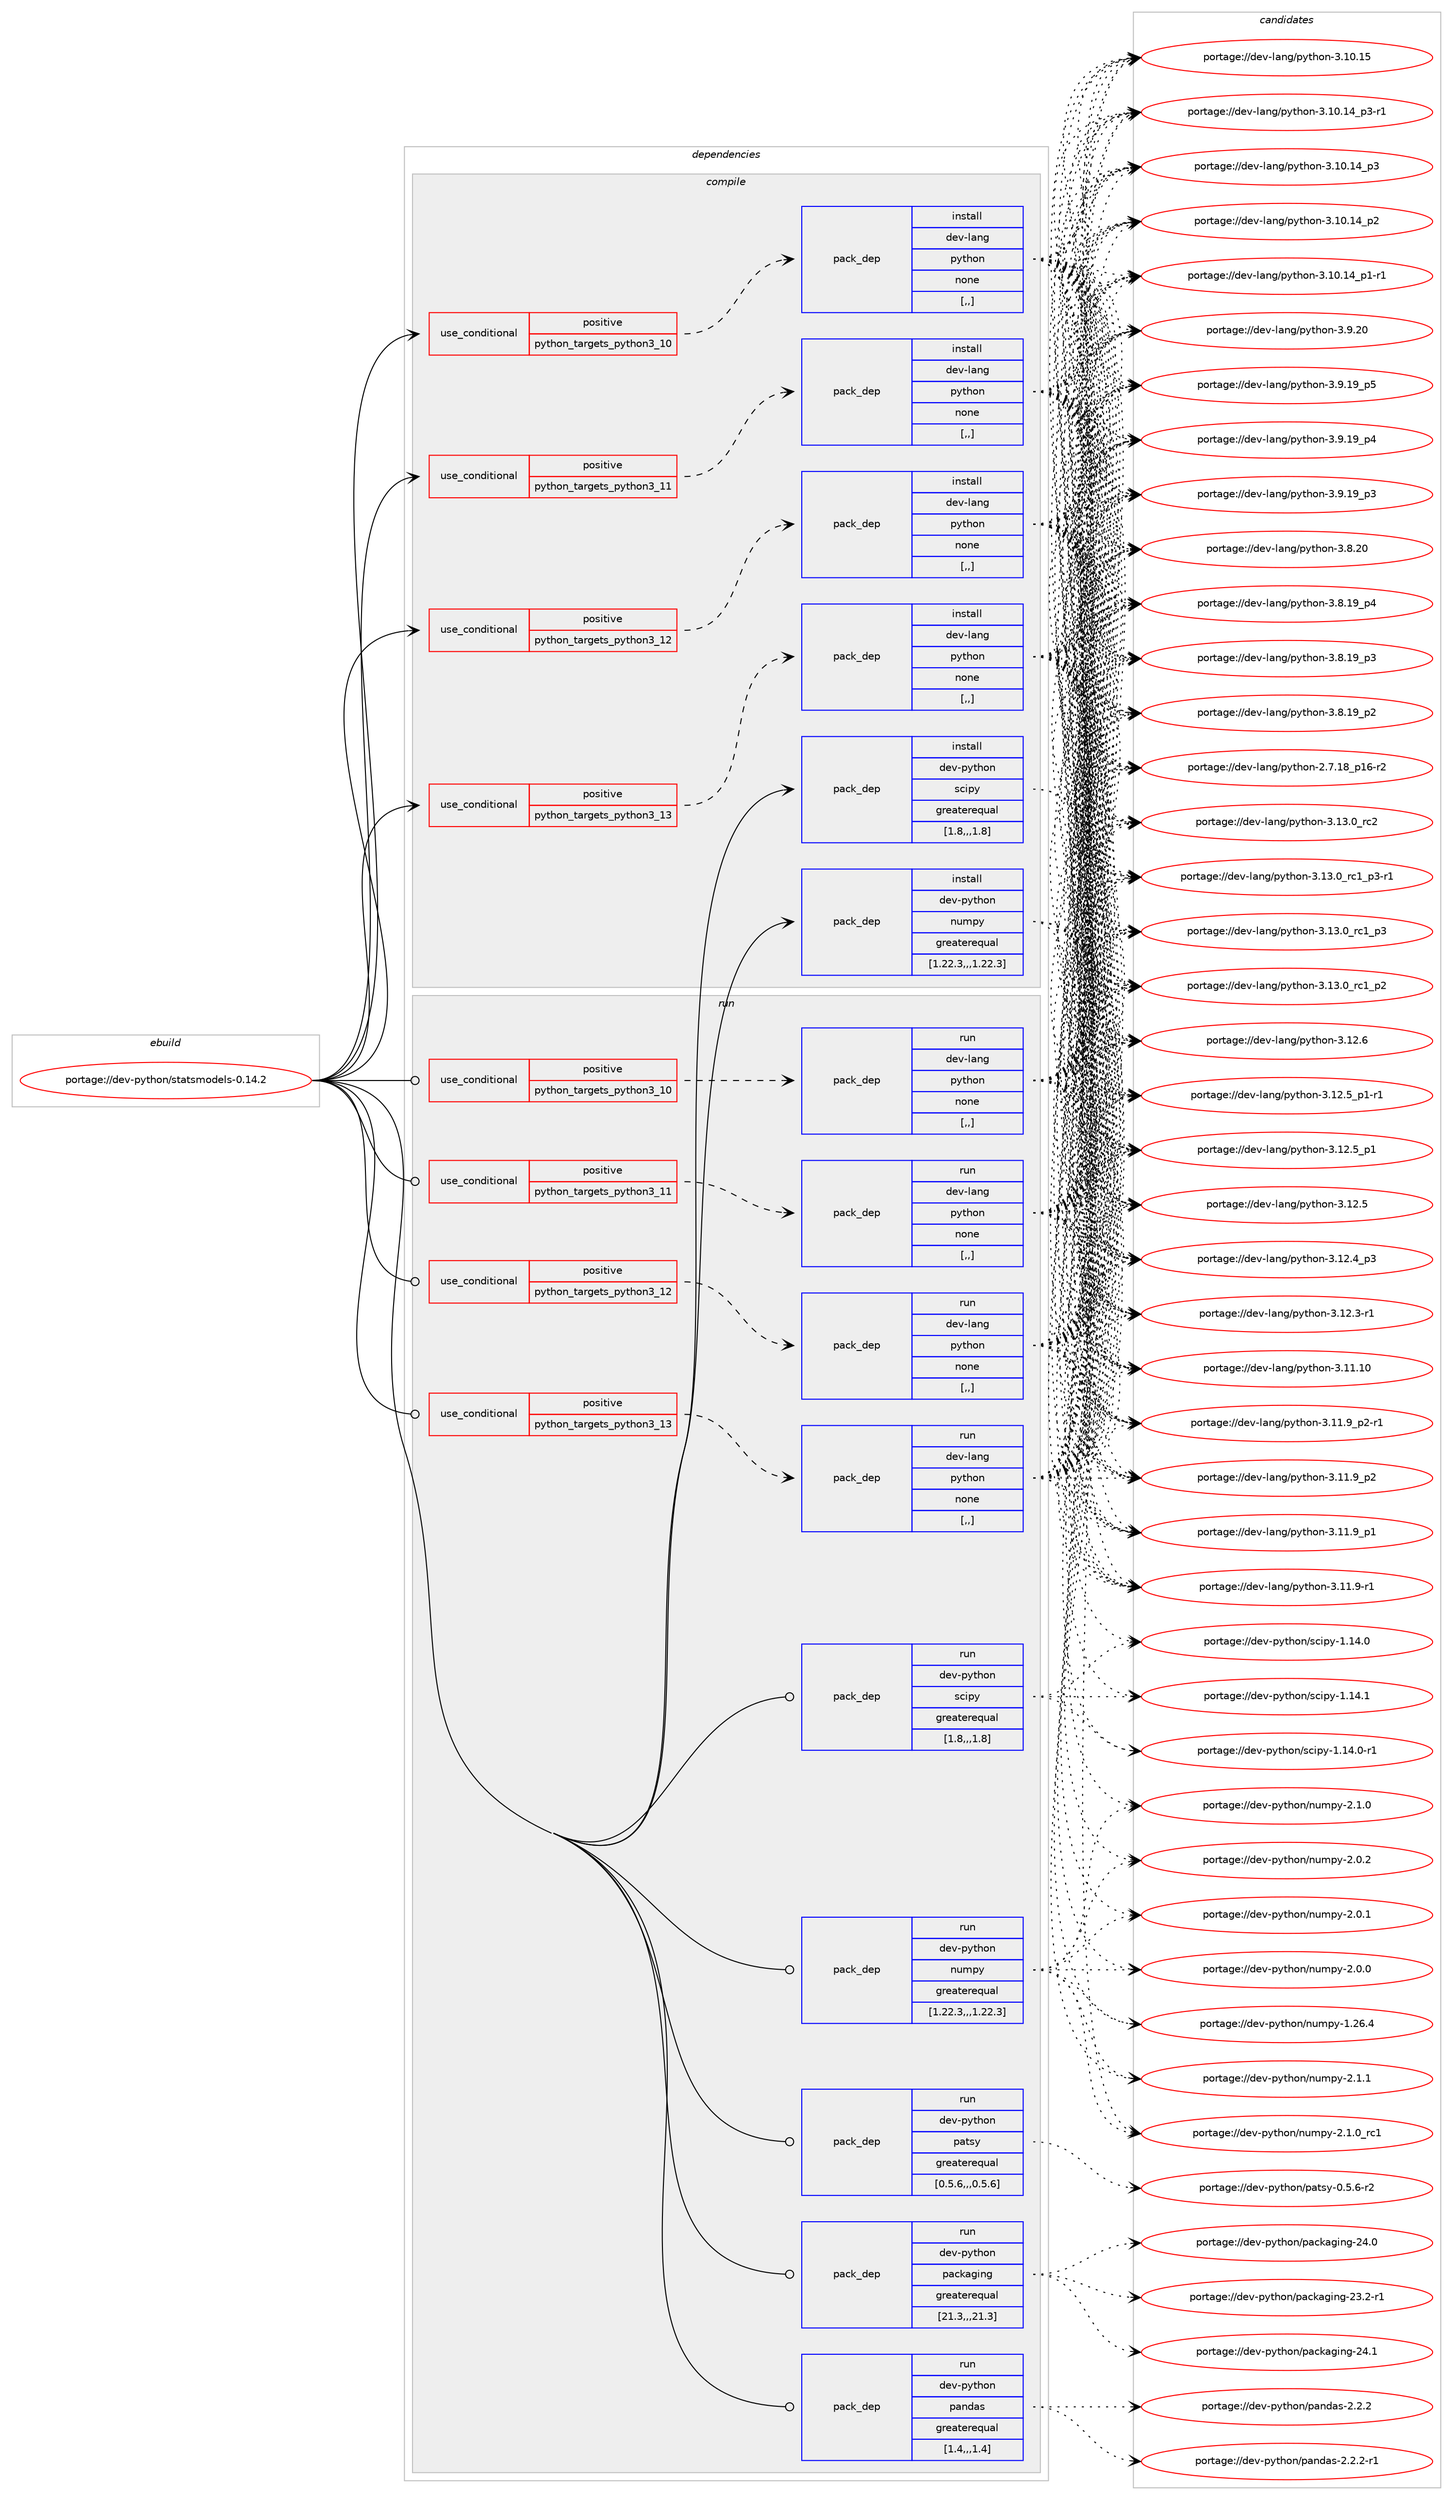 digraph prolog {

# *************
# Graph options
# *************

newrank=true;
concentrate=true;
compound=true;
graph [rankdir=LR,fontname=Helvetica,fontsize=10,ranksep=1.5];#, ranksep=2.5, nodesep=0.2];
edge  [arrowhead=vee];
node  [fontname=Helvetica,fontsize=10];

# **********
# The ebuild
# **********

subgraph cluster_leftcol {
color=gray;
label=<<i>ebuild</i>>;
id [label="portage://dev-python/statsmodels-0.14.2", color=red, width=4, href="../dev-python/statsmodels-0.14.2.svg"];
}

# ****************
# The dependencies
# ****************

subgraph cluster_midcol {
color=gray;
label=<<i>dependencies</i>>;
subgraph cluster_compile {
fillcolor="#eeeeee";
style=filled;
label=<<i>compile</i>>;
subgraph cond170818 {
dependency660190 [label=<<TABLE BORDER="0" CELLBORDER="1" CELLSPACING="0" CELLPADDING="4"><TR><TD ROWSPAN="3" CELLPADDING="10">use_conditional</TD></TR><TR><TD>positive</TD></TR><TR><TD>python_targets_python3_10</TD></TR></TABLE>>, shape=none, color=red];
subgraph pack484510 {
dependency660191 [label=<<TABLE BORDER="0" CELLBORDER="1" CELLSPACING="0" CELLPADDING="4" WIDTH="220"><TR><TD ROWSPAN="6" CELLPADDING="30">pack_dep</TD></TR><TR><TD WIDTH="110">install</TD></TR><TR><TD>dev-lang</TD></TR><TR><TD>python</TD></TR><TR><TD>none</TD></TR><TR><TD>[,,]</TD></TR></TABLE>>, shape=none, color=blue];
}
dependency660190:e -> dependency660191:w [weight=20,style="dashed",arrowhead="vee"];
}
id:e -> dependency660190:w [weight=20,style="solid",arrowhead="vee"];
subgraph cond170819 {
dependency660192 [label=<<TABLE BORDER="0" CELLBORDER="1" CELLSPACING="0" CELLPADDING="4"><TR><TD ROWSPAN="3" CELLPADDING="10">use_conditional</TD></TR><TR><TD>positive</TD></TR><TR><TD>python_targets_python3_11</TD></TR></TABLE>>, shape=none, color=red];
subgraph pack484511 {
dependency660193 [label=<<TABLE BORDER="0" CELLBORDER="1" CELLSPACING="0" CELLPADDING="4" WIDTH="220"><TR><TD ROWSPAN="6" CELLPADDING="30">pack_dep</TD></TR><TR><TD WIDTH="110">install</TD></TR><TR><TD>dev-lang</TD></TR><TR><TD>python</TD></TR><TR><TD>none</TD></TR><TR><TD>[,,]</TD></TR></TABLE>>, shape=none, color=blue];
}
dependency660192:e -> dependency660193:w [weight=20,style="dashed",arrowhead="vee"];
}
id:e -> dependency660192:w [weight=20,style="solid",arrowhead="vee"];
subgraph cond170820 {
dependency660194 [label=<<TABLE BORDER="0" CELLBORDER="1" CELLSPACING="0" CELLPADDING="4"><TR><TD ROWSPAN="3" CELLPADDING="10">use_conditional</TD></TR><TR><TD>positive</TD></TR><TR><TD>python_targets_python3_12</TD></TR></TABLE>>, shape=none, color=red];
subgraph pack484512 {
dependency660195 [label=<<TABLE BORDER="0" CELLBORDER="1" CELLSPACING="0" CELLPADDING="4" WIDTH="220"><TR><TD ROWSPAN="6" CELLPADDING="30">pack_dep</TD></TR><TR><TD WIDTH="110">install</TD></TR><TR><TD>dev-lang</TD></TR><TR><TD>python</TD></TR><TR><TD>none</TD></TR><TR><TD>[,,]</TD></TR></TABLE>>, shape=none, color=blue];
}
dependency660194:e -> dependency660195:w [weight=20,style="dashed",arrowhead="vee"];
}
id:e -> dependency660194:w [weight=20,style="solid",arrowhead="vee"];
subgraph cond170821 {
dependency660196 [label=<<TABLE BORDER="0" CELLBORDER="1" CELLSPACING="0" CELLPADDING="4"><TR><TD ROWSPAN="3" CELLPADDING="10">use_conditional</TD></TR><TR><TD>positive</TD></TR><TR><TD>python_targets_python3_13</TD></TR></TABLE>>, shape=none, color=red];
subgraph pack484513 {
dependency660197 [label=<<TABLE BORDER="0" CELLBORDER="1" CELLSPACING="0" CELLPADDING="4" WIDTH="220"><TR><TD ROWSPAN="6" CELLPADDING="30">pack_dep</TD></TR><TR><TD WIDTH="110">install</TD></TR><TR><TD>dev-lang</TD></TR><TR><TD>python</TD></TR><TR><TD>none</TD></TR><TR><TD>[,,]</TD></TR></TABLE>>, shape=none, color=blue];
}
dependency660196:e -> dependency660197:w [weight=20,style="dashed",arrowhead="vee"];
}
id:e -> dependency660196:w [weight=20,style="solid",arrowhead="vee"];
subgraph pack484514 {
dependency660198 [label=<<TABLE BORDER="0" CELLBORDER="1" CELLSPACING="0" CELLPADDING="4" WIDTH="220"><TR><TD ROWSPAN="6" CELLPADDING="30">pack_dep</TD></TR><TR><TD WIDTH="110">install</TD></TR><TR><TD>dev-python</TD></TR><TR><TD>numpy</TD></TR><TR><TD>greaterequal</TD></TR><TR><TD>[1.22.3,,,1.22.3]</TD></TR></TABLE>>, shape=none, color=blue];
}
id:e -> dependency660198:w [weight=20,style="solid",arrowhead="vee"];
subgraph pack484515 {
dependency660199 [label=<<TABLE BORDER="0" CELLBORDER="1" CELLSPACING="0" CELLPADDING="4" WIDTH="220"><TR><TD ROWSPAN="6" CELLPADDING="30">pack_dep</TD></TR><TR><TD WIDTH="110">install</TD></TR><TR><TD>dev-python</TD></TR><TR><TD>scipy</TD></TR><TR><TD>greaterequal</TD></TR><TR><TD>[1.8,,,1.8]</TD></TR></TABLE>>, shape=none, color=blue];
}
id:e -> dependency660199:w [weight=20,style="solid",arrowhead="vee"];
}
subgraph cluster_compileandrun {
fillcolor="#eeeeee";
style=filled;
label=<<i>compile and run</i>>;
}
subgraph cluster_run {
fillcolor="#eeeeee";
style=filled;
label=<<i>run</i>>;
subgraph cond170822 {
dependency660200 [label=<<TABLE BORDER="0" CELLBORDER="1" CELLSPACING="0" CELLPADDING="4"><TR><TD ROWSPAN="3" CELLPADDING="10">use_conditional</TD></TR><TR><TD>positive</TD></TR><TR><TD>python_targets_python3_10</TD></TR></TABLE>>, shape=none, color=red];
subgraph pack484516 {
dependency660201 [label=<<TABLE BORDER="0" CELLBORDER="1" CELLSPACING="0" CELLPADDING="4" WIDTH="220"><TR><TD ROWSPAN="6" CELLPADDING="30">pack_dep</TD></TR><TR><TD WIDTH="110">run</TD></TR><TR><TD>dev-lang</TD></TR><TR><TD>python</TD></TR><TR><TD>none</TD></TR><TR><TD>[,,]</TD></TR></TABLE>>, shape=none, color=blue];
}
dependency660200:e -> dependency660201:w [weight=20,style="dashed",arrowhead="vee"];
}
id:e -> dependency660200:w [weight=20,style="solid",arrowhead="odot"];
subgraph cond170823 {
dependency660202 [label=<<TABLE BORDER="0" CELLBORDER="1" CELLSPACING="0" CELLPADDING="4"><TR><TD ROWSPAN="3" CELLPADDING="10">use_conditional</TD></TR><TR><TD>positive</TD></TR><TR><TD>python_targets_python3_11</TD></TR></TABLE>>, shape=none, color=red];
subgraph pack484517 {
dependency660203 [label=<<TABLE BORDER="0" CELLBORDER="1" CELLSPACING="0" CELLPADDING="4" WIDTH="220"><TR><TD ROWSPAN="6" CELLPADDING="30">pack_dep</TD></TR><TR><TD WIDTH="110">run</TD></TR><TR><TD>dev-lang</TD></TR><TR><TD>python</TD></TR><TR><TD>none</TD></TR><TR><TD>[,,]</TD></TR></TABLE>>, shape=none, color=blue];
}
dependency660202:e -> dependency660203:w [weight=20,style="dashed",arrowhead="vee"];
}
id:e -> dependency660202:w [weight=20,style="solid",arrowhead="odot"];
subgraph cond170824 {
dependency660204 [label=<<TABLE BORDER="0" CELLBORDER="1" CELLSPACING="0" CELLPADDING="4"><TR><TD ROWSPAN="3" CELLPADDING="10">use_conditional</TD></TR><TR><TD>positive</TD></TR><TR><TD>python_targets_python3_12</TD></TR></TABLE>>, shape=none, color=red];
subgraph pack484518 {
dependency660205 [label=<<TABLE BORDER="0" CELLBORDER="1" CELLSPACING="0" CELLPADDING="4" WIDTH="220"><TR><TD ROWSPAN="6" CELLPADDING="30">pack_dep</TD></TR><TR><TD WIDTH="110">run</TD></TR><TR><TD>dev-lang</TD></TR><TR><TD>python</TD></TR><TR><TD>none</TD></TR><TR><TD>[,,]</TD></TR></TABLE>>, shape=none, color=blue];
}
dependency660204:e -> dependency660205:w [weight=20,style="dashed",arrowhead="vee"];
}
id:e -> dependency660204:w [weight=20,style="solid",arrowhead="odot"];
subgraph cond170825 {
dependency660206 [label=<<TABLE BORDER="0" CELLBORDER="1" CELLSPACING="0" CELLPADDING="4"><TR><TD ROWSPAN="3" CELLPADDING="10">use_conditional</TD></TR><TR><TD>positive</TD></TR><TR><TD>python_targets_python3_13</TD></TR></TABLE>>, shape=none, color=red];
subgraph pack484519 {
dependency660207 [label=<<TABLE BORDER="0" CELLBORDER="1" CELLSPACING="0" CELLPADDING="4" WIDTH="220"><TR><TD ROWSPAN="6" CELLPADDING="30">pack_dep</TD></TR><TR><TD WIDTH="110">run</TD></TR><TR><TD>dev-lang</TD></TR><TR><TD>python</TD></TR><TR><TD>none</TD></TR><TR><TD>[,,]</TD></TR></TABLE>>, shape=none, color=blue];
}
dependency660206:e -> dependency660207:w [weight=20,style="dashed",arrowhead="vee"];
}
id:e -> dependency660206:w [weight=20,style="solid",arrowhead="odot"];
subgraph pack484520 {
dependency660208 [label=<<TABLE BORDER="0" CELLBORDER="1" CELLSPACING="0" CELLPADDING="4" WIDTH="220"><TR><TD ROWSPAN="6" CELLPADDING="30">pack_dep</TD></TR><TR><TD WIDTH="110">run</TD></TR><TR><TD>dev-python</TD></TR><TR><TD>numpy</TD></TR><TR><TD>greaterequal</TD></TR><TR><TD>[1.22.3,,,1.22.3]</TD></TR></TABLE>>, shape=none, color=blue];
}
id:e -> dependency660208:w [weight=20,style="solid",arrowhead="odot"];
subgraph pack484521 {
dependency660209 [label=<<TABLE BORDER="0" CELLBORDER="1" CELLSPACING="0" CELLPADDING="4" WIDTH="220"><TR><TD ROWSPAN="6" CELLPADDING="30">pack_dep</TD></TR><TR><TD WIDTH="110">run</TD></TR><TR><TD>dev-python</TD></TR><TR><TD>packaging</TD></TR><TR><TD>greaterequal</TD></TR><TR><TD>[21.3,,,21.3]</TD></TR></TABLE>>, shape=none, color=blue];
}
id:e -> dependency660209:w [weight=20,style="solid",arrowhead="odot"];
subgraph pack484522 {
dependency660210 [label=<<TABLE BORDER="0" CELLBORDER="1" CELLSPACING="0" CELLPADDING="4" WIDTH="220"><TR><TD ROWSPAN="6" CELLPADDING="30">pack_dep</TD></TR><TR><TD WIDTH="110">run</TD></TR><TR><TD>dev-python</TD></TR><TR><TD>pandas</TD></TR><TR><TD>greaterequal</TD></TR><TR><TD>[1.4,,,1.4]</TD></TR></TABLE>>, shape=none, color=blue];
}
id:e -> dependency660210:w [weight=20,style="solid",arrowhead="odot"];
subgraph pack484523 {
dependency660211 [label=<<TABLE BORDER="0" CELLBORDER="1" CELLSPACING="0" CELLPADDING="4" WIDTH="220"><TR><TD ROWSPAN="6" CELLPADDING="30">pack_dep</TD></TR><TR><TD WIDTH="110">run</TD></TR><TR><TD>dev-python</TD></TR><TR><TD>patsy</TD></TR><TR><TD>greaterequal</TD></TR><TR><TD>[0.5.6,,,0.5.6]</TD></TR></TABLE>>, shape=none, color=blue];
}
id:e -> dependency660211:w [weight=20,style="solid",arrowhead="odot"];
subgraph pack484524 {
dependency660212 [label=<<TABLE BORDER="0" CELLBORDER="1" CELLSPACING="0" CELLPADDING="4" WIDTH="220"><TR><TD ROWSPAN="6" CELLPADDING="30">pack_dep</TD></TR><TR><TD WIDTH="110">run</TD></TR><TR><TD>dev-python</TD></TR><TR><TD>scipy</TD></TR><TR><TD>greaterequal</TD></TR><TR><TD>[1.8,,,1.8]</TD></TR></TABLE>>, shape=none, color=blue];
}
id:e -> dependency660212:w [weight=20,style="solid",arrowhead="odot"];
}
}

# **************
# The candidates
# **************

subgraph cluster_choices {
rank=same;
color=gray;
label=<<i>candidates</i>>;

subgraph choice484510 {
color=black;
nodesep=1;
choice10010111845108971101034711212111610411111045514649514648951149950 [label="portage://dev-lang/python-3.13.0_rc2", color=red, width=4,href="../dev-lang/python-3.13.0_rc2.svg"];
choice1001011184510897110103471121211161041111104551464951464895114994995112514511449 [label="portage://dev-lang/python-3.13.0_rc1_p3-r1", color=red, width=4,href="../dev-lang/python-3.13.0_rc1_p3-r1.svg"];
choice100101118451089711010347112121116104111110455146495146489511499499511251 [label="portage://dev-lang/python-3.13.0_rc1_p3", color=red, width=4,href="../dev-lang/python-3.13.0_rc1_p3.svg"];
choice100101118451089711010347112121116104111110455146495146489511499499511250 [label="portage://dev-lang/python-3.13.0_rc1_p2", color=red, width=4,href="../dev-lang/python-3.13.0_rc1_p2.svg"];
choice10010111845108971101034711212111610411111045514649504654 [label="portage://dev-lang/python-3.12.6", color=red, width=4,href="../dev-lang/python-3.12.6.svg"];
choice1001011184510897110103471121211161041111104551464950465395112494511449 [label="portage://dev-lang/python-3.12.5_p1-r1", color=red, width=4,href="../dev-lang/python-3.12.5_p1-r1.svg"];
choice100101118451089711010347112121116104111110455146495046539511249 [label="portage://dev-lang/python-3.12.5_p1", color=red, width=4,href="../dev-lang/python-3.12.5_p1.svg"];
choice10010111845108971101034711212111610411111045514649504653 [label="portage://dev-lang/python-3.12.5", color=red, width=4,href="../dev-lang/python-3.12.5.svg"];
choice100101118451089711010347112121116104111110455146495046529511251 [label="portage://dev-lang/python-3.12.4_p3", color=red, width=4,href="../dev-lang/python-3.12.4_p3.svg"];
choice100101118451089711010347112121116104111110455146495046514511449 [label="portage://dev-lang/python-3.12.3-r1", color=red, width=4,href="../dev-lang/python-3.12.3-r1.svg"];
choice1001011184510897110103471121211161041111104551464949464948 [label="portage://dev-lang/python-3.11.10", color=red, width=4,href="../dev-lang/python-3.11.10.svg"];
choice1001011184510897110103471121211161041111104551464949465795112504511449 [label="portage://dev-lang/python-3.11.9_p2-r1", color=red, width=4,href="../dev-lang/python-3.11.9_p2-r1.svg"];
choice100101118451089711010347112121116104111110455146494946579511250 [label="portage://dev-lang/python-3.11.9_p2", color=red, width=4,href="../dev-lang/python-3.11.9_p2.svg"];
choice100101118451089711010347112121116104111110455146494946579511249 [label="portage://dev-lang/python-3.11.9_p1", color=red, width=4,href="../dev-lang/python-3.11.9_p1.svg"];
choice100101118451089711010347112121116104111110455146494946574511449 [label="portage://dev-lang/python-3.11.9-r1", color=red, width=4,href="../dev-lang/python-3.11.9-r1.svg"];
choice1001011184510897110103471121211161041111104551464948464953 [label="portage://dev-lang/python-3.10.15", color=red, width=4,href="../dev-lang/python-3.10.15.svg"];
choice100101118451089711010347112121116104111110455146494846495295112514511449 [label="portage://dev-lang/python-3.10.14_p3-r1", color=red, width=4,href="../dev-lang/python-3.10.14_p3-r1.svg"];
choice10010111845108971101034711212111610411111045514649484649529511251 [label="portage://dev-lang/python-3.10.14_p3", color=red, width=4,href="../dev-lang/python-3.10.14_p3.svg"];
choice10010111845108971101034711212111610411111045514649484649529511250 [label="portage://dev-lang/python-3.10.14_p2", color=red, width=4,href="../dev-lang/python-3.10.14_p2.svg"];
choice100101118451089711010347112121116104111110455146494846495295112494511449 [label="portage://dev-lang/python-3.10.14_p1-r1", color=red, width=4,href="../dev-lang/python-3.10.14_p1-r1.svg"];
choice10010111845108971101034711212111610411111045514657465048 [label="portage://dev-lang/python-3.9.20", color=red, width=4,href="../dev-lang/python-3.9.20.svg"];
choice100101118451089711010347112121116104111110455146574649579511253 [label="portage://dev-lang/python-3.9.19_p5", color=red, width=4,href="../dev-lang/python-3.9.19_p5.svg"];
choice100101118451089711010347112121116104111110455146574649579511252 [label="portage://dev-lang/python-3.9.19_p4", color=red, width=4,href="../dev-lang/python-3.9.19_p4.svg"];
choice100101118451089711010347112121116104111110455146574649579511251 [label="portage://dev-lang/python-3.9.19_p3", color=red, width=4,href="../dev-lang/python-3.9.19_p3.svg"];
choice10010111845108971101034711212111610411111045514656465048 [label="portage://dev-lang/python-3.8.20", color=red, width=4,href="../dev-lang/python-3.8.20.svg"];
choice100101118451089711010347112121116104111110455146564649579511252 [label="portage://dev-lang/python-3.8.19_p4", color=red, width=4,href="../dev-lang/python-3.8.19_p4.svg"];
choice100101118451089711010347112121116104111110455146564649579511251 [label="portage://dev-lang/python-3.8.19_p3", color=red, width=4,href="../dev-lang/python-3.8.19_p3.svg"];
choice100101118451089711010347112121116104111110455146564649579511250 [label="portage://dev-lang/python-3.8.19_p2", color=red, width=4,href="../dev-lang/python-3.8.19_p2.svg"];
choice100101118451089711010347112121116104111110455046554649569511249544511450 [label="portage://dev-lang/python-2.7.18_p16-r2", color=red, width=4,href="../dev-lang/python-2.7.18_p16-r2.svg"];
dependency660191:e -> choice10010111845108971101034711212111610411111045514649514648951149950:w [style=dotted,weight="100"];
dependency660191:e -> choice1001011184510897110103471121211161041111104551464951464895114994995112514511449:w [style=dotted,weight="100"];
dependency660191:e -> choice100101118451089711010347112121116104111110455146495146489511499499511251:w [style=dotted,weight="100"];
dependency660191:e -> choice100101118451089711010347112121116104111110455146495146489511499499511250:w [style=dotted,weight="100"];
dependency660191:e -> choice10010111845108971101034711212111610411111045514649504654:w [style=dotted,weight="100"];
dependency660191:e -> choice1001011184510897110103471121211161041111104551464950465395112494511449:w [style=dotted,weight="100"];
dependency660191:e -> choice100101118451089711010347112121116104111110455146495046539511249:w [style=dotted,weight="100"];
dependency660191:e -> choice10010111845108971101034711212111610411111045514649504653:w [style=dotted,weight="100"];
dependency660191:e -> choice100101118451089711010347112121116104111110455146495046529511251:w [style=dotted,weight="100"];
dependency660191:e -> choice100101118451089711010347112121116104111110455146495046514511449:w [style=dotted,weight="100"];
dependency660191:e -> choice1001011184510897110103471121211161041111104551464949464948:w [style=dotted,weight="100"];
dependency660191:e -> choice1001011184510897110103471121211161041111104551464949465795112504511449:w [style=dotted,weight="100"];
dependency660191:e -> choice100101118451089711010347112121116104111110455146494946579511250:w [style=dotted,weight="100"];
dependency660191:e -> choice100101118451089711010347112121116104111110455146494946579511249:w [style=dotted,weight="100"];
dependency660191:e -> choice100101118451089711010347112121116104111110455146494946574511449:w [style=dotted,weight="100"];
dependency660191:e -> choice1001011184510897110103471121211161041111104551464948464953:w [style=dotted,weight="100"];
dependency660191:e -> choice100101118451089711010347112121116104111110455146494846495295112514511449:w [style=dotted,weight="100"];
dependency660191:e -> choice10010111845108971101034711212111610411111045514649484649529511251:w [style=dotted,weight="100"];
dependency660191:e -> choice10010111845108971101034711212111610411111045514649484649529511250:w [style=dotted,weight="100"];
dependency660191:e -> choice100101118451089711010347112121116104111110455146494846495295112494511449:w [style=dotted,weight="100"];
dependency660191:e -> choice10010111845108971101034711212111610411111045514657465048:w [style=dotted,weight="100"];
dependency660191:e -> choice100101118451089711010347112121116104111110455146574649579511253:w [style=dotted,weight="100"];
dependency660191:e -> choice100101118451089711010347112121116104111110455146574649579511252:w [style=dotted,weight="100"];
dependency660191:e -> choice100101118451089711010347112121116104111110455146574649579511251:w [style=dotted,weight="100"];
dependency660191:e -> choice10010111845108971101034711212111610411111045514656465048:w [style=dotted,weight="100"];
dependency660191:e -> choice100101118451089711010347112121116104111110455146564649579511252:w [style=dotted,weight="100"];
dependency660191:e -> choice100101118451089711010347112121116104111110455146564649579511251:w [style=dotted,weight="100"];
dependency660191:e -> choice100101118451089711010347112121116104111110455146564649579511250:w [style=dotted,weight="100"];
dependency660191:e -> choice100101118451089711010347112121116104111110455046554649569511249544511450:w [style=dotted,weight="100"];
}
subgraph choice484511 {
color=black;
nodesep=1;
choice10010111845108971101034711212111610411111045514649514648951149950 [label="portage://dev-lang/python-3.13.0_rc2", color=red, width=4,href="../dev-lang/python-3.13.0_rc2.svg"];
choice1001011184510897110103471121211161041111104551464951464895114994995112514511449 [label="portage://dev-lang/python-3.13.0_rc1_p3-r1", color=red, width=4,href="../dev-lang/python-3.13.0_rc1_p3-r1.svg"];
choice100101118451089711010347112121116104111110455146495146489511499499511251 [label="portage://dev-lang/python-3.13.0_rc1_p3", color=red, width=4,href="../dev-lang/python-3.13.0_rc1_p3.svg"];
choice100101118451089711010347112121116104111110455146495146489511499499511250 [label="portage://dev-lang/python-3.13.0_rc1_p2", color=red, width=4,href="../dev-lang/python-3.13.0_rc1_p2.svg"];
choice10010111845108971101034711212111610411111045514649504654 [label="portage://dev-lang/python-3.12.6", color=red, width=4,href="../dev-lang/python-3.12.6.svg"];
choice1001011184510897110103471121211161041111104551464950465395112494511449 [label="portage://dev-lang/python-3.12.5_p1-r1", color=red, width=4,href="../dev-lang/python-3.12.5_p1-r1.svg"];
choice100101118451089711010347112121116104111110455146495046539511249 [label="portage://dev-lang/python-3.12.5_p1", color=red, width=4,href="../dev-lang/python-3.12.5_p1.svg"];
choice10010111845108971101034711212111610411111045514649504653 [label="portage://dev-lang/python-3.12.5", color=red, width=4,href="../dev-lang/python-3.12.5.svg"];
choice100101118451089711010347112121116104111110455146495046529511251 [label="portage://dev-lang/python-3.12.4_p3", color=red, width=4,href="../dev-lang/python-3.12.4_p3.svg"];
choice100101118451089711010347112121116104111110455146495046514511449 [label="portage://dev-lang/python-3.12.3-r1", color=red, width=4,href="../dev-lang/python-3.12.3-r1.svg"];
choice1001011184510897110103471121211161041111104551464949464948 [label="portage://dev-lang/python-3.11.10", color=red, width=4,href="../dev-lang/python-3.11.10.svg"];
choice1001011184510897110103471121211161041111104551464949465795112504511449 [label="portage://dev-lang/python-3.11.9_p2-r1", color=red, width=4,href="../dev-lang/python-3.11.9_p2-r1.svg"];
choice100101118451089711010347112121116104111110455146494946579511250 [label="portage://dev-lang/python-3.11.9_p2", color=red, width=4,href="../dev-lang/python-3.11.9_p2.svg"];
choice100101118451089711010347112121116104111110455146494946579511249 [label="portage://dev-lang/python-3.11.9_p1", color=red, width=4,href="../dev-lang/python-3.11.9_p1.svg"];
choice100101118451089711010347112121116104111110455146494946574511449 [label="portage://dev-lang/python-3.11.9-r1", color=red, width=4,href="../dev-lang/python-3.11.9-r1.svg"];
choice1001011184510897110103471121211161041111104551464948464953 [label="portage://dev-lang/python-3.10.15", color=red, width=4,href="../dev-lang/python-3.10.15.svg"];
choice100101118451089711010347112121116104111110455146494846495295112514511449 [label="portage://dev-lang/python-3.10.14_p3-r1", color=red, width=4,href="../dev-lang/python-3.10.14_p3-r1.svg"];
choice10010111845108971101034711212111610411111045514649484649529511251 [label="portage://dev-lang/python-3.10.14_p3", color=red, width=4,href="../dev-lang/python-3.10.14_p3.svg"];
choice10010111845108971101034711212111610411111045514649484649529511250 [label="portage://dev-lang/python-3.10.14_p2", color=red, width=4,href="../dev-lang/python-3.10.14_p2.svg"];
choice100101118451089711010347112121116104111110455146494846495295112494511449 [label="portage://dev-lang/python-3.10.14_p1-r1", color=red, width=4,href="../dev-lang/python-3.10.14_p1-r1.svg"];
choice10010111845108971101034711212111610411111045514657465048 [label="portage://dev-lang/python-3.9.20", color=red, width=4,href="../dev-lang/python-3.9.20.svg"];
choice100101118451089711010347112121116104111110455146574649579511253 [label="portage://dev-lang/python-3.9.19_p5", color=red, width=4,href="../dev-lang/python-3.9.19_p5.svg"];
choice100101118451089711010347112121116104111110455146574649579511252 [label="portage://dev-lang/python-3.9.19_p4", color=red, width=4,href="../dev-lang/python-3.9.19_p4.svg"];
choice100101118451089711010347112121116104111110455146574649579511251 [label="portage://dev-lang/python-3.9.19_p3", color=red, width=4,href="../dev-lang/python-3.9.19_p3.svg"];
choice10010111845108971101034711212111610411111045514656465048 [label="portage://dev-lang/python-3.8.20", color=red, width=4,href="../dev-lang/python-3.8.20.svg"];
choice100101118451089711010347112121116104111110455146564649579511252 [label="portage://dev-lang/python-3.8.19_p4", color=red, width=4,href="../dev-lang/python-3.8.19_p4.svg"];
choice100101118451089711010347112121116104111110455146564649579511251 [label="portage://dev-lang/python-3.8.19_p3", color=red, width=4,href="../dev-lang/python-3.8.19_p3.svg"];
choice100101118451089711010347112121116104111110455146564649579511250 [label="portage://dev-lang/python-3.8.19_p2", color=red, width=4,href="../dev-lang/python-3.8.19_p2.svg"];
choice100101118451089711010347112121116104111110455046554649569511249544511450 [label="portage://dev-lang/python-2.7.18_p16-r2", color=red, width=4,href="../dev-lang/python-2.7.18_p16-r2.svg"];
dependency660193:e -> choice10010111845108971101034711212111610411111045514649514648951149950:w [style=dotted,weight="100"];
dependency660193:e -> choice1001011184510897110103471121211161041111104551464951464895114994995112514511449:w [style=dotted,weight="100"];
dependency660193:e -> choice100101118451089711010347112121116104111110455146495146489511499499511251:w [style=dotted,weight="100"];
dependency660193:e -> choice100101118451089711010347112121116104111110455146495146489511499499511250:w [style=dotted,weight="100"];
dependency660193:e -> choice10010111845108971101034711212111610411111045514649504654:w [style=dotted,weight="100"];
dependency660193:e -> choice1001011184510897110103471121211161041111104551464950465395112494511449:w [style=dotted,weight="100"];
dependency660193:e -> choice100101118451089711010347112121116104111110455146495046539511249:w [style=dotted,weight="100"];
dependency660193:e -> choice10010111845108971101034711212111610411111045514649504653:w [style=dotted,weight="100"];
dependency660193:e -> choice100101118451089711010347112121116104111110455146495046529511251:w [style=dotted,weight="100"];
dependency660193:e -> choice100101118451089711010347112121116104111110455146495046514511449:w [style=dotted,weight="100"];
dependency660193:e -> choice1001011184510897110103471121211161041111104551464949464948:w [style=dotted,weight="100"];
dependency660193:e -> choice1001011184510897110103471121211161041111104551464949465795112504511449:w [style=dotted,weight="100"];
dependency660193:e -> choice100101118451089711010347112121116104111110455146494946579511250:w [style=dotted,weight="100"];
dependency660193:e -> choice100101118451089711010347112121116104111110455146494946579511249:w [style=dotted,weight="100"];
dependency660193:e -> choice100101118451089711010347112121116104111110455146494946574511449:w [style=dotted,weight="100"];
dependency660193:e -> choice1001011184510897110103471121211161041111104551464948464953:w [style=dotted,weight="100"];
dependency660193:e -> choice100101118451089711010347112121116104111110455146494846495295112514511449:w [style=dotted,weight="100"];
dependency660193:e -> choice10010111845108971101034711212111610411111045514649484649529511251:w [style=dotted,weight="100"];
dependency660193:e -> choice10010111845108971101034711212111610411111045514649484649529511250:w [style=dotted,weight="100"];
dependency660193:e -> choice100101118451089711010347112121116104111110455146494846495295112494511449:w [style=dotted,weight="100"];
dependency660193:e -> choice10010111845108971101034711212111610411111045514657465048:w [style=dotted,weight="100"];
dependency660193:e -> choice100101118451089711010347112121116104111110455146574649579511253:w [style=dotted,weight="100"];
dependency660193:e -> choice100101118451089711010347112121116104111110455146574649579511252:w [style=dotted,weight="100"];
dependency660193:e -> choice100101118451089711010347112121116104111110455146574649579511251:w [style=dotted,weight="100"];
dependency660193:e -> choice10010111845108971101034711212111610411111045514656465048:w [style=dotted,weight="100"];
dependency660193:e -> choice100101118451089711010347112121116104111110455146564649579511252:w [style=dotted,weight="100"];
dependency660193:e -> choice100101118451089711010347112121116104111110455146564649579511251:w [style=dotted,weight="100"];
dependency660193:e -> choice100101118451089711010347112121116104111110455146564649579511250:w [style=dotted,weight="100"];
dependency660193:e -> choice100101118451089711010347112121116104111110455046554649569511249544511450:w [style=dotted,weight="100"];
}
subgraph choice484512 {
color=black;
nodesep=1;
choice10010111845108971101034711212111610411111045514649514648951149950 [label="portage://dev-lang/python-3.13.0_rc2", color=red, width=4,href="../dev-lang/python-3.13.0_rc2.svg"];
choice1001011184510897110103471121211161041111104551464951464895114994995112514511449 [label="portage://dev-lang/python-3.13.0_rc1_p3-r1", color=red, width=4,href="../dev-lang/python-3.13.0_rc1_p3-r1.svg"];
choice100101118451089711010347112121116104111110455146495146489511499499511251 [label="portage://dev-lang/python-3.13.0_rc1_p3", color=red, width=4,href="../dev-lang/python-3.13.0_rc1_p3.svg"];
choice100101118451089711010347112121116104111110455146495146489511499499511250 [label="portage://dev-lang/python-3.13.0_rc1_p2", color=red, width=4,href="../dev-lang/python-3.13.0_rc1_p2.svg"];
choice10010111845108971101034711212111610411111045514649504654 [label="portage://dev-lang/python-3.12.6", color=red, width=4,href="../dev-lang/python-3.12.6.svg"];
choice1001011184510897110103471121211161041111104551464950465395112494511449 [label="portage://dev-lang/python-3.12.5_p1-r1", color=red, width=4,href="../dev-lang/python-3.12.5_p1-r1.svg"];
choice100101118451089711010347112121116104111110455146495046539511249 [label="portage://dev-lang/python-3.12.5_p1", color=red, width=4,href="../dev-lang/python-3.12.5_p1.svg"];
choice10010111845108971101034711212111610411111045514649504653 [label="portage://dev-lang/python-3.12.5", color=red, width=4,href="../dev-lang/python-3.12.5.svg"];
choice100101118451089711010347112121116104111110455146495046529511251 [label="portage://dev-lang/python-3.12.4_p3", color=red, width=4,href="../dev-lang/python-3.12.4_p3.svg"];
choice100101118451089711010347112121116104111110455146495046514511449 [label="portage://dev-lang/python-3.12.3-r1", color=red, width=4,href="../dev-lang/python-3.12.3-r1.svg"];
choice1001011184510897110103471121211161041111104551464949464948 [label="portage://dev-lang/python-3.11.10", color=red, width=4,href="../dev-lang/python-3.11.10.svg"];
choice1001011184510897110103471121211161041111104551464949465795112504511449 [label="portage://dev-lang/python-3.11.9_p2-r1", color=red, width=4,href="../dev-lang/python-3.11.9_p2-r1.svg"];
choice100101118451089711010347112121116104111110455146494946579511250 [label="portage://dev-lang/python-3.11.9_p2", color=red, width=4,href="../dev-lang/python-3.11.9_p2.svg"];
choice100101118451089711010347112121116104111110455146494946579511249 [label="portage://dev-lang/python-3.11.9_p1", color=red, width=4,href="../dev-lang/python-3.11.9_p1.svg"];
choice100101118451089711010347112121116104111110455146494946574511449 [label="portage://dev-lang/python-3.11.9-r1", color=red, width=4,href="../dev-lang/python-3.11.9-r1.svg"];
choice1001011184510897110103471121211161041111104551464948464953 [label="portage://dev-lang/python-3.10.15", color=red, width=4,href="../dev-lang/python-3.10.15.svg"];
choice100101118451089711010347112121116104111110455146494846495295112514511449 [label="portage://dev-lang/python-3.10.14_p3-r1", color=red, width=4,href="../dev-lang/python-3.10.14_p3-r1.svg"];
choice10010111845108971101034711212111610411111045514649484649529511251 [label="portage://dev-lang/python-3.10.14_p3", color=red, width=4,href="../dev-lang/python-3.10.14_p3.svg"];
choice10010111845108971101034711212111610411111045514649484649529511250 [label="portage://dev-lang/python-3.10.14_p2", color=red, width=4,href="../dev-lang/python-3.10.14_p2.svg"];
choice100101118451089711010347112121116104111110455146494846495295112494511449 [label="portage://dev-lang/python-3.10.14_p1-r1", color=red, width=4,href="../dev-lang/python-3.10.14_p1-r1.svg"];
choice10010111845108971101034711212111610411111045514657465048 [label="portage://dev-lang/python-3.9.20", color=red, width=4,href="../dev-lang/python-3.9.20.svg"];
choice100101118451089711010347112121116104111110455146574649579511253 [label="portage://dev-lang/python-3.9.19_p5", color=red, width=4,href="../dev-lang/python-3.9.19_p5.svg"];
choice100101118451089711010347112121116104111110455146574649579511252 [label="portage://dev-lang/python-3.9.19_p4", color=red, width=4,href="../dev-lang/python-3.9.19_p4.svg"];
choice100101118451089711010347112121116104111110455146574649579511251 [label="portage://dev-lang/python-3.9.19_p3", color=red, width=4,href="../dev-lang/python-3.9.19_p3.svg"];
choice10010111845108971101034711212111610411111045514656465048 [label="portage://dev-lang/python-3.8.20", color=red, width=4,href="../dev-lang/python-3.8.20.svg"];
choice100101118451089711010347112121116104111110455146564649579511252 [label="portage://dev-lang/python-3.8.19_p4", color=red, width=4,href="../dev-lang/python-3.8.19_p4.svg"];
choice100101118451089711010347112121116104111110455146564649579511251 [label="portage://dev-lang/python-3.8.19_p3", color=red, width=4,href="../dev-lang/python-3.8.19_p3.svg"];
choice100101118451089711010347112121116104111110455146564649579511250 [label="portage://dev-lang/python-3.8.19_p2", color=red, width=4,href="../dev-lang/python-3.8.19_p2.svg"];
choice100101118451089711010347112121116104111110455046554649569511249544511450 [label="portage://dev-lang/python-2.7.18_p16-r2", color=red, width=4,href="../dev-lang/python-2.7.18_p16-r2.svg"];
dependency660195:e -> choice10010111845108971101034711212111610411111045514649514648951149950:w [style=dotted,weight="100"];
dependency660195:e -> choice1001011184510897110103471121211161041111104551464951464895114994995112514511449:w [style=dotted,weight="100"];
dependency660195:e -> choice100101118451089711010347112121116104111110455146495146489511499499511251:w [style=dotted,weight="100"];
dependency660195:e -> choice100101118451089711010347112121116104111110455146495146489511499499511250:w [style=dotted,weight="100"];
dependency660195:e -> choice10010111845108971101034711212111610411111045514649504654:w [style=dotted,weight="100"];
dependency660195:e -> choice1001011184510897110103471121211161041111104551464950465395112494511449:w [style=dotted,weight="100"];
dependency660195:e -> choice100101118451089711010347112121116104111110455146495046539511249:w [style=dotted,weight="100"];
dependency660195:e -> choice10010111845108971101034711212111610411111045514649504653:w [style=dotted,weight="100"];
dependency660195:e -> choice100101118451089711010347112121116104111110455146495046529511251:w [style=dotted,weight="100"];
dependency660195:e -> choice100101118451089711010347112121116104111110455146495046514511449:w [style=dotted,weight="100"];
dependency660195:e -> choice1001011184510897110103471121211161041111104551464949464948:w [style=dotted,weight="100"];
dependency660195:e -> choice1001011184510897110103471121211161041111104551464949465795112504511449:w [style=dotted,weight="100"];
dependency660195:e -> choice100101118451089711010347112121116104111110455146494946579511250:w [style=dotted,weight="100"];
dependency660195:e -> choice100101118451089711010347112121116104111110455146494946579511249:w [style=dotted,weight="100"];
dependency660195:e -> choice100101118451089711010347112121116104111110455146494946574511449:w [style=dotted,weight="100"];
dependency660195:e -> choice1001011184510897110103471121211161041111104551464948464953:w [style=dotted,weight="100"];
dependency660195:e -> choice100101118451089711010347112121116104111110455146494846495295112514511449:w [style=dotted,weight="100"];
dependency660195:e -> choice10010111845108971101034711212111610411111045514649484649529511251:w [style=dotted,weight="100"];
dependency660195:e -> choice10010111845108971101034711212111610411111045514649484649529511250:w [style=dotted,weight="100"];
dependency660195:e -> choice100101118451089711010347112121116104111110455146494846495295112494511449:w [style=dotted,weight="100"];
dependency660195:e -> choice10010111845108971101034711212111610411111045514657465048:w [style=dotted,weight="100"];
dependency660195:e -> choice100101118451089711010347112121116104111110455146574649579511253:w [style=dotted,weight="100"];
dependency660195:e -> choice100101118451089711010347112121116104111110455146574649579511252:w [style=dotted,weight="100"];
dependency660195:e -> choice100101118451089711010347112121116104111110455146574649579511251:w [style=dotted,weight="100"];
dependency660195:e -> choice10010111845108971101034711212111610411111045514656465048:w [style=dotted,weight="100"];
dependency660195:e -> choice100101118451089711010347112121116104111110455146564649579511252:w [style=dotted,weight="100"];
dependency660195:e -> choice100101118451089711010347112121116104111110455146564649579511251:w [style=dotted,weight="100"];
dependency660195:e -> choice100101118451089711010347112121116104111110455146564649579511250:w [style=dotted,weight="100"];
dependency660195:e -> choice100101118451089711010347112121116104111110455046554649569511249544511450:w [style=dotted,weight="100"];
}
subgraph choice484513 {
color=black;
nodesep=1;
choice10010111845108971101034711212111610411111045514649514648951149950 [label="portage://dev-lang/python-3.13.0_rc2", color=red, width=4,href="../dev-lang/python-3.13.0_rc2.svg"];
choice1001011184510897110103471121211161041111104551464951464895114994995112514511449 [label="portage://dev-lang/python-3.13.0_rc1_p3-r1", color=red, width=4,href="../dev-lang/python-3.13.0_rc1_p3-r1.svg"];
choice100101118451089711010347112121116104111110455146495146489511499499511251 [label="portage://dev-lang/python-3.13.0_rc1_p3", color=red, width=4,href="../dev-lang/python-3.13.0_rc1_p3.svg"];
choice100101118451089711010347112121116104111110455146495146489511499499511250 [label="portage://dev-lang/python-3.13.0_rc1_p2", color=red, width=4,href="../dev-lang/python-3.13.0_rc1_p2.svg"];
choice10010111845108971101034711212111610411111045514649504654 [label="portage://dev-lang/python-3.12.6", color=red, width=4,href="../dev-lang/python-3.12.6.svg"];
choice1001011184510897110103471121211161041111104551464950465395112494511449 [label="portage://dev-lang/python-3.12.5_p1-r1", color=red, width=4,href="../dev-lang/python-3.12.5_p1-r1.svg"];
choice100101118451089711010347112121116104111110455146495046539511249 [label="portage://dev-lang/python-3.12.5_p1", color=red, width=4,href="../dev-lang/python-3.12.5_p1.svg"];
choice10010111845108971101034711212111610411111045514649504653 [label="portage://dev-lang/python-3.12.5", color=red, width=4,href="../dev-lang/python-3.12.5.svg"];
choice100101118451089711010347112121116104111110455146495046529511251 [label="portage://dev-lang/python-3.12.4_p3", color=red, width=4,href="../dev-lang/python-3.12.4_p3.svg"];
choice100101118451089711010347112121116104111110455146495046514511449 [label="portage://dev-lang/python-3.12.3-r1", color=red, width=4,href="../dev-lang/python-3.12.3-r1.svg"];
choice1001011184510897110103471121211161041111104551464949464948 [label="portage://dev-lang/python-3.11.10", color=red, width=4,href="../dev-lang/python-3.11.10.svg"];
choice1001011184510897110103471121211161041111104551464949465795112504511449 [label="portage://dev-lang/python-3.11.9_p2-r1", color=red, width=4,href="../dev-lang/python-3.11.9_p2-r1.svg"];
choice100101118451089711010347112121116104111110455146494946579511250 [label="portage://dev-lang/python-3.11.9_p2", color=red, width=4,href="../dev-lang/python-3.11.9_p2.svg"];
choice100101118451089711010347112121116104111110455146494946579511249 [label="portage://dev-lang/python-3.11.9_p1", color=red, width=4,href="../dev-lang/python-3.11.9_p1.svg"];
choice100101118451089711010347112121116104111110455146494946574511449 [label="portage://dev-lang/python-3.11.9-r1", color=red, width=4,href="../dev-lang/python-3.11.9-r1.svg"];
choice1001011184510897110103471121211161041111104551464948464953 [label="portage://dev-lang/python-3.10.15", color=red, width=4,href="../dev-lang/python-3.10.15.svg"];
choice100101118451089711010347112121116104111110455146494846495295112514511449 [label="portage://dev-lang/python-3.10.14_p3-r1", color=red, width=4,href="../dev-lang/python-3.10.14_p3-r1.svg"];
choice10010111845108971101034711212111610411111045514649484649529511251 [label="portage://dev-lang/python-3.10.14_p3", color=red, width=4,href="../dev-lang/python-3.10.14_p3.svg"];
choice10010111845108971101034711212111610411111045514649484649529511250 [label="portage://dev-lang/python-3.10.14_p2", color=red, width=4,href="../dev-lang/python-3.10.14_p2.svg"];
choice100101118451089711010347112121116104111110455146494846495295112494511449 [label="portage://dev-lang/python-3.10.14_p1-r1", color=red, width=4,href="../dev-lang/python-3.10.14_p1-r1.svg"];
choice10010111845108971101034711212111610411111045514657465048 [label="portage://dev-lang/python-3.9.20", color=red, width=4,href="../dev-lang/python-3.9.20.svg"];
choice100101118451089711010347112121116104111110455146574649579511253 [label="portage://dev-lang/python-3.9.19_p5", color=red, width=4,href="../dev-lang/python-3.9.19_p5.svg"];
choice100101118451089711010347112121116104111110455146574649579511252 [label="portage://dev-lang/python-3.9.19_p4", color=red, width=4,href="../dev-lang/python-3.9.19_p4.svg"];
choice100101118451089711010347112121116104111110455146574649579511251 [label="portage://dev-lang/python-3.9.19_p3", color=red, width=4,href="../dev-lang/python-3.9.19_p3.svg"];
choice10010111845108971101034711212111610411111045514656465048 [label="portage://dev-lang/python-3.8.20", color=red, width=4,href="../dev-lang/python-3.8.20.svg"];
choice100101118451089711010347112121116104111110455146564649579511252 [label="portage://dev-lang/python-3.8.19_p4", color=red, width=4,href="../dev-lang/python-3.8.19_p4.svg"];
choice100101118451089711010347112121116104111110455146564649579511251 [label="portage://dev-lang/python-3.8.19_p3", color=red, width=4,href="../dev-lang/python-3.8.19_p3.svg"];
choice100101118451089711010347112121116104111110455146564649579511250 [label="portage://dev-lang/python-3.8.19_p2", color=red, width=4,href="../dev-lang/python-3.8.19_p2.svg"];
choice100101118451089711010347112121116104111110455046554649569511249544511450 [label="portage://dev-lang/python-2.7.18_p16-r2", color=red, width=4,href="../dev-lang/python-2.7.18_p16-r2.svg"];
dependency660197:e -> choice10010111845108971101034711212111610411111045514649514648951149950:w [style=dotted,weight="100"];
dependency660197:e -> choice1001011184510897110103471121211161041111104551464951464895114994995112514511449:w [style=dotted,weight="100"];
dependency660197:e -> choice100101118451089711010347112121116104111110455146495146489511499499511251:w [style=dotted,weight="100"];
dependency660197:e -> choice100101118451089711010347112121116104111110455146495146489511499499511250:w [style=dotted,weight="100"];
dependency660197:e -> choice10010111845108971101034711212111610411111045514649504654:w [style=dotted,weight="100"];
dependency660197:e -> choice1001011184510897110103471121211161041111104551464950465395112494511449:w [style=dotted,weight="100"];
dependency660197:e -> choice100101118451089711010347112121116104111110455146495046539511249:w [style=dotted,weight="100"];
dependency660197:e -> choice10010111845108971101034711212111610411111045514649504653:w [style=dotted,weight="100"];
dependency660197:e -> choice100101118451089711010347112121116104111110455146495046529511251:w [style=dotted,weight="100"];
dependency660197:e -> choice100101118451089711010347112121116104111110455146495046514511449:w [style=dotted,weight="100"];
dependency660197:e -> choice1001011184510897110103471121211161041111104551464949464948:w [style=dotted,weight="100"];
dependency660197:e -> choice1001011184510897110103471121211161041111104551464949465795112504511449:w [style=dotted,weight="100"];
dependency660197:e -> choice100101118451089711010347112121116104111110455146494946579511250:w [style=dotted,weight="100"];
dependency660197:e -> choice100101118451089711010347112121116104111110455146494946579511249:w [style=dotted,weight="100"];
dependency660197:e -> choice100101118451089711010347112121116104111110455146494946574511449:w [style=dotted,weight="100"];
dependency660197:e -> choice1001011184510897110103471121211161041111104551464948464953:w [style=dotted,weight="100"];
dependency660197:e -> choice100101118451089711010347112121116104111110455146494846495295112514511449:w [style=dotted,weight="100"];
dependency660197:e -> choice10010111845108971101034711212111610411111045514649484649529511251:w [style=dotted,weight="100"];
dependency660197:e -> choice10010111845108971101034711212111610411111045514649484649529511250:w [style=dotted,weight="100"];
dependency660197:e -> choice100101118451089711010347112121116104111110455146494846495295112494511449:w [style=dotted,weight="100"];
dependency660197:e -> choice10010111845108971101034711212111610411111045514657465048:w [style=dotted,weight="100"];
dependency660197:e -> choice100101118451089711010347112121116104111110455146574649579511253:w [style=dotted,weight="100"];
dependency660197:e -> choice100101118451089711010347112121116104111110455146574649579511252:w [style=dotted,weight="100"];
dependency660197:e -> choice100101118451089711010347112121116104111110455146574649579511251:w [style=dotted,weight="100"];
dependency660197:e -> choice10010111845108971101034711212111610411111045514656465048:w [style=dotted,weight="100"];
dependency660197:e -> choice100101118451089711010347112121116104111110455146564649579511252:w [style=dotted,weight="100"];
dependency660197:e -> choice100101118451089711010347112121116104111110455146564649579511251:w [style=dotted,weight="100"];
dependency660197:e -> choice100101118451089711010347112121116104111110455146564649579511250:w [style=dotted,weight="100"];
dependency660197:e -> choice100101118451089711010347112121116104111110455046554649569511249544511450:w [style=dotted,weight="100"];
}
subgraph choice484514 {
color=black;
nodesep=1;
choice1001011184511212111610411111047110117109112121455046494649 [label="portage://dev-python/numpy-2.1.1", color=red, width=4,href="../dev-python/numpy-2.1.1.svg"];
choice1001011184511212111610411111047110117109112121455046494648951149949 [label="portage://dev-python/numpy-2.1.0_rc1", color=red, width=4,href="../dev-python/numpy-2.1.0_rc1.svg"];
choice1001011184511212111610411111047110117109112121455046494648 [label="portage://dev-python/numpy-2.1.0", color=red, width=4,href="../dev-python/numpy-2.1.0.svg"];
choice1001011184511212111610411111047110117109112121455046484650 [label="portage://dev-python/numpy-2.0.2", color=red, width=4,href="../dev-python/numpy-2.0.2.svg"];
choice1001011184511212111610411111047110117109112121455046484649 [label="portage://dev-python/numpy-2.0.1", color=red, width=4,href="../dev-python/numpy-2.0.1.svg"];
choice1001011184511212111610411111047110117109112121455046484648 [label="portage://dev-python/numpy-2.0.0", color=red, width=4,href="../dev-python/numpy-2.0.0.svg"];
choice100101118451121211161041111104711011710911212145494650544652 [label="portage://dev-python/numpy-1.26.4", color=red, width=4,href="../dev-python/numpy-1.26.4.svg"];
dependency660198:e -> choice1001011184511212111610411111047110117109112121455046494649:w [style=dotted,weight="100"];
dependency660198:e -> choice1001011184511212111610411111047110117109112121455046494648951149949:w [style=dotted,weight="100"];
dependency660198:e -> choice1001011184511212111610411111047110117109112121455046494648:w [style=dotted,weight="100"];
dependency660198:e -> choice1001011184511212111610411111047110117109112121455046484650:w [style=dotted,weight="100"];
dependency660198:e -> choice1001011184511212111610411111047110117109112121455046484649:w [style=dotted,weight="100"];
dependency660198:e -> choice1001011184511212111610411111047110117109112121455046484648:w [style=dotted,weight="100"];
dependency660198:e -> choice100101118451121211161041111104711011710911212145494650544652:w [style=dotted,weight="100"];
}
subgraph choice484515 {
color=black;
nodesep=1;
choice10010111845112121116104111110471159910511212145494649524649 [label="portage://dev-python/scipy-1.14.1", color=red, width=4,href="../dev-python/scipy-1.14.1.svg"];
choice100101118451121211161041111104711599105112121454946495246484511449 [label="portage://dev-python/scipy-1.14.0-r1", color=red, width=4,href="../dev-python/scipy-1.14.0-r1.svg"];
choice10010111845112121116104111110471159910511212145494649524648 [label="portage://dev-python/scipy-1.14.0", color=red, width=4,href="../dev-python/scipy-1.14.0.svg"];
dependency660199:e -> choice10010111845112121116104111110471159910511212145494649524649:w [style=dotted,weight="100"];
dependency660199:e -> choice100101118451121211161041111104711599105112121454946495246484511449:w [style=dotted,weight="100"];
dependency660199:e -> choice10010111845112121116104111110471159910511212145494649524648:w [style=dotted,weight="100"];
}
subgraph choice484516 {
color=black;
nodesep=1;
choice10010111845108971101034711212111610411111045514649514648951149950 [label="portage://dev-lang/python-3.13.0_rc2", color=red, width=4,href="../dev-lang/python-3.13.0_rc2.svg"];
choice1001011184510897110103471121211161041111104551464951464895114994995112514511449 [label="portage://dev-lang/python-3.13.0_rc1_p3-r1", color=red, width=4,href="../dev-lang/python-3.13.0_rc1_p3-r1.svg"];
choice100101118451089711010347112121116104111110455146495146489511499499511251 [label="portage://dev-lang/python-3.13.0_rc1_p3", color=red, width=4,href="../dev-lang/python-3.13.0_rc1_p3.svg"];
choice100101118451089711010347112121116104111110455146495146489511499499511250 [label="portage://dev-lang/python-3.13.0_rc1_p2", color=red, width=4,href="../dev-lang/python-3.13.0_rc1_p2.svg"];
choice10010111845108971101034711212111610411111045514649504654 [label="portage://dev-lang/python-3.12.6", color=red, width=4,href="../dev-lang/python-3.12.6.svg"];
choice1001011184510897110103471121211161041111104551464950465395112494511449 [label="portage://dev-lang/python-3.12.5_p1-r1", color=red, width=4,href="../dev-lang/python-3.12.5_p1-r1.svg"];
choice100101118451089711010347112121116104111110455146495046539511249 [label="portage://dev-lang/python-3.12.5_p1", color=red, width=4,href="../dev-lang/python-3.12.5_p1.svg"];
choice10010111845108971101034711212111610411111045514649504653 [label="portage://dev-lang/python-3.12.5", color=red, width=4,href="../dev-lang/python-3.12.5.svg"];
choice100101118451089711010347112121116104111110455146495046529511251 [label="portage://dev-lang/python-3.12.4_p3", color=red, width=4,href="../dev-lang/python-3.12.4_p3.svg"];
choice100101118451089711010347112121116104111110455146495046514511449 [label="portage://dev-lang/python-3.12.3-r1", color=red, width=4,href="../dev-lang/python-3.12.3-r1.svg"];
choice1001011184510897110103471121211161041111104551464949464948 [label="portage://dev-lang/python-3.11.10", color=red, width=4,href="../dev-lang/python-3.11.10.svg"];
choice1001011184510897110103471121211161041111104551464949465795112504511449 [label="portage://dev-lang/python-3.11.9_p2-r1", color=red, width=4,href="../dev-lang/python-3.11.9_p2-r1.svg"];
choice100101118451089711010347112121116104111110455146494946579511250 [label="portage://dev-lang/python-3.11.9_p2", color=red, width=4,href="../dev-lang/python-3.11.9_p2.svg"];
choice100101118451089711010347112121116104111110455146494946579511249 [label="portage://dev-lang/python-3.11.9_p1", color=red, width=4,href="../dev-lang/python-3.11.9_p1.svg"];
choice100101118451089711010347112121116104111110455146494946574511449 [label="portage://dev-lang/python-3.11.9-r1", color=red, width=4,href="../dev-lang/python-3.11.9-r1.svg"];
choice1001011184510897110103471121211161041111104551464948464953 [label="portage://dev-lang/python-3.10.15", color=red, width=4,href="../dev-lang/python-3.10.15.svg"];
choice100101118451089711010347112121116104111110455146494846495295112514511449 [label="portage://dev-lang/python-3.10.14_p3-r1", color=red, width=4,href="../dev-lang/python-3.10.14_p3-r1.svg"];
choice10010111845108971101034711212111610411111045514649484649529511251 [label="portage://dev-lang/python-3.10.14_p3", color=red, width=4,href="../dev-lang/python-3.10.14_p3.svg"];
choice10010111845108971101034711212111610411111045514649484649529511250 [label="portage://dev-lang/python-3.10.14_p2", color=red, width=4,href="../dev-lang/python-3.10.14_p2.svg"];
choice100101118451089711010347112121116104111110455146494846495295112494511449 [label="portage://dev-lang/python-3.10.14_p1-r1", color=red, width=4,href="../dev-lang/python-3.10.14_p1-r1.svg"];
choice10010111845108971101034711212111610411111045514657465048 [label="portage://dev-lang/python-3.9.20", color=red, width=4,href="../dev-lang/python-3.9.20.svg"];
choice100101118451089711010347112121116104111110455146574649579511253 [label="portage://dev-lang/python-3.9.19_p5", color=red, width=4,href="../dev-lang/python-3.9.19_p5.svg"];
choice100101118451089711010347112121116104111110455146574649579511252 [label="portage://dev-lang/python-3.9.19_p4", color=red, width=4,href="../dev-lang/python-3.9.19_p4.svg"];
choice100101118451089711010347112121116104111110455146574649579511251 [label="portage://dev-lang/python-3.9.19_p3", color=red, width=4,href="../dev-lang/python-3.9.19_p3.svg"];
choice10010111845108971101034711212111610411111045514656465048 [label="portage://dev-lang/python-3.8.20", color=red, width=4,href="../dev-lang/python-3.8.20.svg"];
choice100101118451089711010347112121116104111110455146564649579511252 [label="portage://dev-lang/python-3.8.19_p4", color=red, width=4,href="../dev-lang/python-3.8.19_p4.svg"];
choice100101118451089711010347112121116104111110455146564649579511251 [label="portage://dev-lang/python-3.8.19_p3", color=red, width=4,href="../dev-lang/python-3.8.19_p3.svg"];
choice100101118451089711010347112121116104111110455146564649579511250 [label="portage://dev-lang/python-3.8.19_p2", color=red, width=4,href="../dev-lang/python-3.8.19_p2.svg"];
choice100101118451089711010347112121116104111110455046554649569511249544511450 [label="portage://dev-lang/python-2.7.18_p16-r2", color=red, width=4,href="../dev-lang/python-2.7.18_p16-r2.svg"];
dependency660201:e -> choice10010111845108971101034711212111610411111045514649514648951149950:w [style=dotted,weight="100"];
dependency660201:e -> choice1001011184510897110103471121211161041111104551464951464895114994995112514511449:w [style=dotted,weight="100"];
dependency660201:e -> choice100101118451089711010347112121116104111110455146495146489511499499511251:w [style=dotted,weight="100"];
dependency660201:e -> choice100101118451089711010347112121116104111110455146495146489511499499511250:w [style=dotted,weight="100"];
dependency660201:e -> choice10010111845108971101034711212111610411111045514649504654:w [style=dotted,weight="100"];
dependency660201:e -> choice1001011184510897110103471121211161041111104551464950465395112494511449:w [style=dotted,weight="100"];
dependency660201:e -> choice100101118451089711010347112121116104111110455146495046539511249:w [style=dotted,weight="100"];
dependency660201:e -> choice10010111845108971101034711212111610411111045514649504653:w [style=dotted,weight="100"];
dependency660201:e -> choice100101118451089711010347112121116104111110455146495046529511251:w [style=dotted,weight="100"];
dependency660201:e -> choice100101118451089711010347112121116104111110455146495046514511449:w [style=dotted,weight="100"];
dependency660201:e -> choice1001011184510897110103471121211161041111104551464949464948:w [style=dotted,weight="100"];
dependency660201:e -> choice1001011184510897110103471121211161041111104551464949465795112504511449:w [style=dotted,weight="100"];
dependency660201:e -> choice100101118451089711010347112121116104111110455146494946579511250:w [style=dotted,weight="100"];
dependency660201:e -> choice100101118451089711010347112121116104111110455146494946579511249:w [style=dotted,weight="100"];
dependency660201:e -> choice100101118451089711010347112121116104111110455146494946574511449:w [style=dotted,weight="100"];
dependency660201:e -> choice1001011184510897110103471121211161041111104551464948464953:w [style=dotted,weight="100"];
dependency660201:e -> choice100101118451089711010347112121116104111110455146494846495295112514511449:w [style=dotted,weight="100"];
dependency660201:e -> choice10010111845108971101034711212111610411111045514649484649529511251:w [style=dotted,weight="100"];
dependency660201:e -> choice10010111845108971101034711212111610411111045514649484649529511250:w [style=dotted,weight="100"];
dependency660201:e -> choice100101118451089711010347112121116104111110455146494846495295112494511449:w [style=dotted,weight="100"];
dependency660201:e -> choice10010111845108971101034711212111610411111045514657465048:w [style=dotted,weight="100"];
dependency660201:e -> choice100101118451089711010347112121116104111110455146574649579511253:w [style=dotted,weight="100"];
dependency660201:e -> choice100101118451089711010347112121116104111110455146574649579511252:w [style=dotted,weight="100"];
dependency660201:e -> choice100101118451089711010347112121116104111110455146574649579511251:w [style=dotted,weight="100"];
dependency660201:e -> choice10010111845108971101034711212111610411111045514656465048:w [style=dotted,weight="100"];
dependency660201:e -> choice100101118451089711010347112121116104111110455146564649579511252:w [style=dotted,weight="100"];
dependency660201:e -> choice100101118451089711010347112121116104111110455146564649579511251:w [style=dotted,weight="100"];
dependency660201:e -> choice100101118451089711010347112121116104111110455146564649579511250:w [style=dotted,weight="100"];
dependency660201:e -> choice100101118451089711010347112121116104111110455046554649569511249544511450:w [style=dotted,weight="100"];
}
subgraph choice484517 {
color=black;
nodesep=1;
choice10010111845108971101034711212111610411111045514649514648951149950 [label="portage://dev-lang/python-3.13.0_rc2", color=red, width=4,href="../dev-lang/python-3.13.0_rc2.svg"];
choice1001011184510897110103471121211161041111104551464951464895114994995112514511449 [label="portage://dev-lang/python-3.13.0_rc1_p3-r1", color=red, width=4,href="../dev-lang/python-3.13.0_rc1_p3-r1.svg"];
choice100101118451089711010347112121116104111110455146495146489511499499511251 [label="portage://dev-lang/python-3.13.0_rc1_p3", color=red, width=4,href="../dev-lang/python-3.13.0_rc1_p3.svg"];
choice100101118451089711010347112121116104111110455146495146489511499499511250 [label="portage://dev-lang/python-3.13.0_rc1_p2", color=red, width=4,href="../dev-lang/python-3.13.0_rc1_p2.svg"];
choice10010111845108971101034711212111610411111045514649504654 [label="portage://dev-lang/python-3.12.6", color=red, width=4,href="../dev-lang/python-3.12.6.svg"];
choice1001011184510897110103471121211161041111104551464950465395112494511449 [label="portage://dev-lang/python-3.12.5_p1-r1", color=red, width=4,href="../dev-lang/python-3.12.5_p1-r1.svg"];
choice100101118451089711010347112121116104111110455146495046539511249 [label="portage://dev-lang/python-3.12.5_p1", color=red, width=4,href="../dev-lang/python-3.12.5_p1.svg"];
choice10010111845108971101034711212111610411111045514649504653 [label="portage://dev-lang/python-3.12.5", color=red, width=4,href="../dev-lang/python-3.12.5.svg"];
choice100101118451089711010347112121116104111110455146495046529511251 [label="portage://dev-lang/python-3.12.4_p3", color=red, width=4,href="../dev-lang/python-3.12.4_p3.svg"];
choice100101118451089711010347112121116104111110455146495046514511449 [label="portage://dev-lang/python-3.12.3-r1", color=red, width=4,href="../dev-lang/python-3.12.3-r1.svg"];
choice1001011184510897110103471121211161041111104551464949464948 [label="portage://dev-lang/python-3.11.10", color=red, width=4,href="../dev-lang/python-3.11.10.svg"];
choice1001011184510897110103471121211161041111104551464949465795112504511449 [label="portage://dev-lang/python-3.11.9_p2-r1", color=red, width=4,href="../dev-lang/python-3.11.9_p2-r1.svg"];
choice100101118451089711010347112121116104111110455146494946579511250 [label="portage://dev-lang/python-3.11.9_p2", color=red, width=4,href="../dev-lang/python-3.11.9_p2.svg"];
choice100101118451089711010347112121116104111110455146494946579511249 [label="portage://dev-lang/python-3.11.9_p1", color=red, width=4,href="../dev-lang/python-3.11.9_p1.svg"];
choice100101118451089711010347112121116104111110455146494946574511449 [label="portage://dev-lang/python-3.11.9-r1", color=red, width=4,href="../dev-lang/python-3.11.9-r1.svg"];
choice1001011184510897110103471121211161041111104551464948464953 [label="portage://dev-lang/python-3.10.15", color=red, width=4,href="../dev-lang/python-3.10.15.svg"];
choice100101118451089711010347112121116104111110455146494846495295112514511449 [label="portage://dev-lang/python-3.10.14_p3-r1", color=red, width=4,href="../dev-lang/python-3.10.14_p3-r1.svg"];
choice10010111845108971101034711212111610411111045514649484649529511251 [label="portage://dev-lang/python-3.10.14_p3", color=red, width=4,href="../dev-lang/python-3.10.14_p3.svg"];
choice10010111845108971101034711212111610411111045514649484649529511250 [label="portage://dev-lang/python-3.10.14_p2", color=red, width=4,href="../dev-lang/python-3.10.14_p2.svg"];
choice100101118451089711010347112121116104111110455146494846495295112494511449 [label="portage://dev-lang/python-3.10.14_p1-r1", color=red, width=4,href="../dev-lang/python-3.10.14_p1-r1.svg"];
choice10010111845108971101034711212111610411111045514657465048 [label="portage://dev-lang/python-3.9.20", color=red, width=4,href="../dev-lang/python-3.9.20.svg"];
choice100101118451089711010347112121116104111110455146574649579511253 [label="portage://dev-lang/python-3.9.19_p5", color=red, width=4,href="../dev-lang/python-3.9.19_p5.svg"];
choice100101118451089711010347112121116104111110455146574649579511252 [label="portage://dev-lang/python-3.9.19_p4", color=red, width=4,href="../dev-lang/python-3.9.19_p4.svg"];
choice100101118451089711010347112121116104111110455146574649579511251 [label="portage://dev-lang/python-3.9.19_p3", color=red, width=4,href="../dev-lang/python-3.9.19_p3.svg"];
choice10010111845108971101034711212111610411111045514656465048 [label="portage://dev-lang/python-3.8.20", color=red, width=4,href="../dev-lang/python-3.8.20.svg"];
choice100101118451089711010347112121116104111110455146564649579511252 [label="portage://dev-lang/python-3.8.19_p4", color=red, width=4,href="../dev-lang/python-3.8.19_p4.svg"];
choice100101118451089711010347112121116104111110455146564649579511251 [label="portage://dev-lang/python-3.8.19_p3", color=red, width=4,href="../dev-lang/python-3.8.19_p3.svg"];
choice100101118451089711010347112121116104111110455146564649579511250 [label="portage://dev-lang/python-3.8.19_p2", color=red, width=4,href="../dev-lang/python-3.8.19_p2.svg"];
choice100101118451089711010347112121116104111110455046554649569511249544511450 [label="portage://dev-lang/python-2.7.18_p16-r2", color=red, width=4,href="../dev-lang/python-2.7.18_p16-r2.svg"];
dependency660203:e -> choice10010111845108971101034711212111610411111045514649514648951149950:w [style=dotted,weight="100"];
dependency660203:e -> choice1001011184510897110103471121211161041111104551464951464895114994995112514511449:w [style=dotted,weight="100"];
dependency660203:e -> choice100101118451089711010347112121116104111110455146495146489511499499511251:w [style=dotted,weight="100"];
dependency660203:e -> choice100101118451089711010347112121116104111110455146495146489511499499511250:w [style=dotted,weight="100"];
dependency660203:e -> choice10010111845108971101034711212111610411111045514649504654:w [style=dotted,weight="100"];
dependency660203:e -> choice1001011184510897110103471121211161041111104551464950465395112494511449:w [style=dotted,weight="100"];
dependency660203:e -> choice100101118451089711010347112121116104111110455146495046539511249:w [style=dotted,weight="100"];
dependency660203:e -> choice10010111845108971101034711212111610411111045514649504653:w [style=dotted,weight="100"];
dependency660203:e -> choice100101118451089711010347112121116104111110455146495046529511251:w [style=dotted,weight="100"];
dependency660203:e -> choice100101118451089711010347112121116104111110455146495046514511449:w [style=dotted,weight="100"];
dependency660203:e -> choice1001011184510897110103471121211161041111104551464949464948:w [style=dotted,weight="100"];
dependency660203:e -> choice1001011184510897110103471121211161041111104551464949465795112504511449:w [style=dotted,weight="100"];
dependency660203:e -> choice100101118451089711010347112121116104111110455146494946579511250:w [style=dotted,weight="100"];
dependency660203:e -> choice100101118451089711010347112121116104111110455146494946579511249:w [style=dotted,weight="100"];
dependency660203:e -> choice100101118451089711010347112121116104111110455146494946574511449:w [style=dotted,weight="100"];
dependency660203:e -> choice1001011184510897110103471121211161041111104551464948464953:w [style=dotted,weight="100"];
dependency660203:e -> choice100101118451089711010347112121116104111110455146494846495295112514511449:w [style=dotted,weight="100"];
dependency660203:e -> choice10010111845108971101034711212111610411111045514649484649529511251:w [style=dotted,weight="100"];
dependency660203:e -> choice10010111845108971101034711212111610411111045514649484649529511250:w [style=dotted,weight="100"];
dependency660203:e -> choice100101118451089711010347112121116104111110455146494846495295112494511449:w [style=dotted,weight="100"];
dependency660203:e -> choice10010111845108971101034711212111610411111045514657465048:w [style=dotted,weight="100"];
dependency660203:e -> choice100101118451089711010347112121116104111110455146574649579511253:w [style=dotted,weight="100"];
dependency660203:e -> choice100101118451089711010347112121116104111110455146574649579511252:w [style=dotted,weight="100"];
dependency660203:e -> choice100101118451089711010347112121116104111110455146574649579511251:w [style=dotted,weight="100"];
dependency660203:e -> choice10010111845108971101034711212111610411111045514656465048:w [style=dotted,weight="100"];
dependency660203:e -> choice100101118451089711010347112121116104111110455146564649579511252:w [style=dotted,weight="100"];
dependency660203:e -> choice100101118451089711010347112121116104111110455146564649579511251:w [style=dotted,weight="100"];
dependency660203:e -> choice100101118451089711010347112121116104111110455146564649579511250:w [style=dotted,weight="100"];
dependency660203:e -> choice100101118451089711010347112121116104111110455046554649569511249544511450:w [style=dotted,weight="100"];
}
subgraph choice484518 {
color=black;
nodesep=1;
choice10010111845108971101034711212111610411111045514649514648951149950 [label="portage://dev-lang/python-3.13.0_rc2", color=red, width=4,href="../dev-lang/python-3.13.0_rc2.svg"];
choice1001011184510897110103471121211161041111104551464951464895114994995112514511449 [label="portage://dev-lang/python-3.13.0_rc1_p3-r1", color=red, width=4,href="../dev-lang/python-3.13.0_rc1_p3-r1.svg"];
choice100101118451089711010347112121116104111110455146495146489511499499511251 [label="portage://dev-lang/python-3.13.0_rc1_p3", color=red, width=4,href="../dev-lang/python-3.13.0_rc1_p3.svg"];
choice100101118451089711010347112121116104111110455146495146489511499499511250 [label="portage://dev-lang/python-3.13.0_rc1_p2", color=red, width=4,href="../dev-lang/python-3.13.0_rc1_p2.svg"];
choice10010111845108971101034711212111610411111045514649504654 [label="portage://dev-lang/python-3.12.6", color=red, width=4,href="../dev-lang/python-3.12.6.svg"];
choice1001011184510897110103471121211161041111104551464950465395112494511449 [label="portage://dev-lang/python-3.12.5_p1-r1", color=red, width=4,href="../dev-lang/python-3.12.5_p1-r1.svg"];
choice100101118451089711010347112121116104111110455146495046539511249 [label="portage://dev-lang/python-3.12.5_p1", color=red, width=4,href="../dev-lang/python-3.12.5_p1.svg"];
choice10010111845108971101034711212111610411111045514649504653 [label="portage://dev-lang/python-3.12.5", color=red, width=4,href="../dev-lang/python-3.12.5.svg"];
choice100101118451089711010347112121116104111110455146495046529511251 [label="portage://dev-lang/python-3.12.4_p3", color=red, width=4,href="../dev-lang/python-3.12.4_p3.svg"];
choice100101118451089711010347112121116104111110455146495046514511449 [label="portage://dev-lang/python-3.12.3-r1", color=red, width=4,href="../dev-lang/python-3.12.3-r1.svg"];
choice1001011184510897110103471121211161041111104551464949464948 [label="portage://dev-lang/python-3.11.10", color=red, width=4,href="../dev-lang/python-3.11.10.svg"];
choice1001011184510897110103471121211161041111104551464949465795112504511449 [label="portage://dev-lang/python-3.11.9_p2-r1", color=red, width=4,href="../dev-lang/python-3.11.9_p2-r1.svg"];
choice100101118451089711010347112121116104111110455146494946579511250 [label="portage://dev-lang/python-3.11.9_p2", color=red, width=4,href="../dev-lang/python-3.11.9_p2.svg"];
choice100101118451089711010347112121116104111110455146494946579511249 [label="portage://dev-lang/python-3.11.9_p1", color=red, width=4,href="../dev-lang/python-3.11.9_p1.svg"];
choice100101118451089711010347112121116104111110455146494946574511449 [label="portage://dev-lang/python-3.11.9-r1", color=red, width=4,href="../dev-lang/python-3.11.9-r1.svg"];
choice1001011184510897110103471121211161041111104551464948464953 [label="portage://dev-lang/python-3.10.15", color=red, width=4,href="../dev-lang/python-3.10.15.svg"];
choice100101118451089711010347112121116104111110455146494846495295112514511449 [label="portage://dev-lang/python-3.10.14_p3-r1", color=red, width=4,href="../dev-lang/python-3.10.14_p3-r1.svg"];
choice10010111845108971101034711212111610411111045514649484649529511251 [label="portage://dev-lang/python-3.10.14_p3", color=red, width=4,href="../dev-lang/python-3.10.14_p3.svg"];
choice10010111845108971101034711212111610411111045514649484649529511250 [label="portage://dev-lang/python-3.10.14_p2", color=red, width=4,href="../dev-lang/python-3.10.14_p2.svg"];
choice100101118451089711010347112121116104111110455146494846495295112494511449 [label="portage://dev-lang/python-3.10.14_p1-r1", color=red, width=4,href="../dev-lang/python-3.10.14_p1-r1.svg"];
choice10010111845108971101034711212111610411111045514657465048 [label="portage://dev-lang/python-3.9.20", color=red, width=4,href="../dev-lang/python-3.9.20.svg"];
choice100101118451089711010347112121116104111110455146574649579511253 [label="portage://dev-lang/python-3.9.19_p5", color=red, width=4,href="../dev-lang/python-3.9.19_p5.svg"];
choice100101118451089711010347112121116104111110455146574649579511252 [label="portage://dev-lang/python-3.9.19_p4", color=red, width=4,href="../dev-lang/python-3.9.19_p4.svg"];
choice100101118451089711010347112121116104111110455146574649579511251 [label="portage://dev-lang/python-3.9.19_p3", color=red, width=4,href="../dev-lang/python-3.9.19_p3.svg"];
choice10010111845108971101034711212111610411111045514656465048 [label="portage://dev-lang/python-3.8.20", color=red, width=4,href="../dev-lang/python-3.8.20.svg"];
choice100101118451089711010347112121116104111110455146564649579511252 [label="portage://dev-lang/python-3.8.19_p4", color=red, width=4,href="../dev-lang/python-3.8.19_p4.svg"];
choice100101118451089711010347112121116104111110455146564649579511251 [label="portage://dev-lang/python-3.8.19_p3", color=red, width=4,href="../dev-lang/python-3.8.19_p3.svg"];
choice100101118451089711010347112121116104111110455146564649579511250 [label="portage://dev-lang/python-3.8.19_p2", color=red, width=4,href="../dev-lang/python-3.8.19_p2.svg"];
choice100101118451089711010347112121116104111110455046554649569511249544511450 [label="portage://dev-lang/python-2.7.18_p16-r2", color=red, width=4,href="../dev-lang/python-2.7.18_p16-r2.svg"];
dependency660205:e -> choice10010111845108971101034711212111610411111045514649514648951149950:w [style=dotted,weight="100"];
dependency660205:e -> choice1001011184510897110103471121211161041111104551464951464895114994995112514511449:w [style=dotted,weight="100"];
dependency660205:e -> choice100101118451089711010347112121116104111110455146495146489511499499511251:w [style=dotted,weight="100"];
dependency660205:e -> choice100101118451089711010347112121116104111110455146495146489511499499511250:w [style=dotted,weight="100"];
dependency660205:e -> choice10010111845108971101034711212111610411111045514649504654:w [style=dotted,weight="100"];
dependency660205:e -> choice1001011184510897110103471121211161041111104551464950465395112494511449:w [style=dotted,weight="100"];
dependency660205:e -> choice100101118451089711010347112121116104111110455146495046539511249:w [style=dotted,weight="100"];
dependency660205:e -> choice10010111845108971101034711212111610411111045514649504653:w [style=dotted,weight="100"];
dependency660205:e -> choice100101118451089711010347112121116104111110455146495046529511251:w [style=dotted,weight="100"];
dependency660205:e -> choice100101118451089711010347112121116104111110455146495046514511449:w [style=dotted,weight="100"];
dependency660205:e -> choice1001011184510897110103471121211161041111104551464949464948:w [style=dotted,weight="100"];
dependency660205:e -> choice1001011184510897110103471121211161041111104551464949465795112504511449:w [style=dotted,weight="100"];
dependency660205:e -> choice100101118451089711010347112121116104111110455146494946579511250:w [style=dotted,weight="100"];
dependency660205:e -> choice100101118451089711010347112121116104111110455146494946579511249:w [style=dotted,weight="100"];
dependency660205:e -> choice100101118451089711010347112121116104111110455146494946574511449:w [style=dotted,weight="100"];
dependency660205:e -> choice1001011184510897110103471121211161041111104551464948464953:w [style=dotted,weight="100"];
dependency660205:e -> choice100101118451089711010347112121116104111110455146494846495295112514511449:w [style=dotted,weight="100"];
dependency660205:e -> choice10010111845108971101034711212111610411111045514649484649529511251:w [style=dotted,weight="100"];
dependency660205:e -> choice10010111845108971101034711212111610411111045514649484649529511250:w [style=dotted,weight="100"];
dependency660205:e -> choice100101118451089711010347112121116104111110455146494846495295112494511449:w [style=dotted,weight="100"];
dependency660205:e -> choice10010111845108971101034711212111610411111045514657465048:w [style=dotted,weight="100"];
dependency660205:e -> choice100101118451089711010347112121116104111110455146574649579511253:w [style=dotted,weight="100"];
dependency660205:e -> choice100101118451089711010347112121116104111110455146574649579511252:w [style=dotted,weight="100"];
dependency660205:e -> choice100101118451089711010347112121116104111110455146574649579511251:w [style=dotted,weight="100"];
dependency660205:e -> choice10010111845108971101034711212111610411111045514656465048:w [style=dotted,weight="100"];
dependency660205:e -> choice100101118451089711010347112121116104111110455146564649579511252:w [style=dotted,weight="100"];
dependency660205:e -> choice100101118451089711010347112121116104111110455146564649579511251:w [style=dotted,weight="100"];
dependency660205:e -> choice100101118451089711010347112121116104111110455146564649579511250:w [style=dotted,weight="100"];
dependency660205:e -> choice100101118451089711010347112121116104111110455046554649569511249544511450:w [style=dotted,weight="100"];
}
subgraph choice484519 {
color=black;
nodesep=1;
choice10010111845108971101034711212111610411111045514649514648951149950 [label="portage://dev-lang/python-3.13.0_rc2", color=red, width=4,href="../dev-lang/python-3.13.0_rc2.svg"];
choice1001011184510897110103471121211161041111104551464951464895114994995112514511449 [label="portage://dev-lang/python-3.13.0_rc1_p3-r1", color=red, width=4,href="../dev-lang/python-3.13.0_rc1_p3-r1.svg"];
choice100101118451089711010347112121116104111110455146495146489511499499511251 [label="portage://dev-lang/python-3.13.0_rc1_p3", color=red, width=4,href="../dev-lang/python-3.13.0_rc1_p3.svg"];
choice100101118451089711010347112121116104111110455146495146489511499499511250 [label="portage://dev-lang/python-3.13.0_rc1_p2", color=red, width=4,href="../dev-lang/python-3.13.0_rc1_p2.svg"];
choice10010111845108971101034711212111610411111045514649504654 [label="portage://dev-lang/python-3.12.6", color=red, width=4,href="../dev-lang/python-3.12.6.svg"];
choice1001011184510897110103471121211161041111104551464950465395112494511449 [label="portage://dev-lang/python-3.12.5_p1-r1", color=red, width=4,href="../dev-lang/python-3.12.5_p1-r1.svg"];
choice100101118451089711010347112121116104111110455146495046539511249 [label="portage://dev-lang/python-3.12.5_p1", color=red, width=4,href="../dev-lang/python-3.12.5_p1.svg"];
choice10010111845108971101034711212111610411111045514649504653 [label="portage://dev-lang/python-3.12.5", color=red, width=4,href="../dev-lang/python-3.12.5.svg"];
choice100101118451089711010347112121116104111110455146495046529511251 [label="portage://dev-lang/python-3.12.4_p3", color=red, width=4,href="../dev-lang/python-3.12.4_p3.svg"];
choice100101118451089711010347112121116104111110455146495046514511449 [label="portage://dev-lang/python-3.12.3-r1", color=red, width=4,href="../dev-lang/python-3.12.3-r1.svg"];
choice1001011184510897110103471121211161041111104551464949464948 [label="portage://dev-lang/python-3.11.10", color=red, width=4,href="../dev-lang/python-3.11.10.svg"];
choice1001011184510897110103471121211161041111104551464949465795112504511449 [label="portage://dev-lang/python-3.11.9_p2-r1", color=red, width=4,href="../dev-lang/python-3.11.9_p2-r1.svg"];
choice100101118451089711010347112121116104111110455146494946579511250 [label="portage://dev-lang/python-3.11.9_p2", color=red, width=4,href="../dev-lang/python-3.11.9_p2.svg"];
choice100101118451089711010347112121116104111110455146494946579511249 [label="portage://dev-lang/python-3.11.9_p1", color=red, width=4,href="../dev-lang/python-3.11.9_p1.svg"];
choice100101118451089711010347112121116104111110455146494946574511449 [label="portage://dev-lang/python-3.11.9-r1", color=red, width=4,href="../dev-lang/python-3.11.9-r1.svg"];
choice1001011184510897110103471121211161041111104551464948464953 [label="portage://dev-lang/python-3.10.15", color=red, width=4,href="../dev-lang/python-3.10.15.svg"];
choice100101118451089711010347112121116104111110455146494846495295112514511449 [label="portage://dev-lang/python-3.10.14_p3-r1", color=red, width=4,href="../dev-lang/python-3.10.14_p3-r1.svg"];
choice10010111845108971101034711212111610411111045514649484649529511251 [label="portage://dev-lang/python-3.10.14_p3", color=red, width=4,href="../dev-lang/python-3.10.14_p3.svg"];
choice10010111845108971101034711212111610411111045514649484649529511250 [label="portage://dev-lang/python-3.10.14_p2", color=red, width=4,href="../dev-lang/python-3.10.14_p2.svg"];
choice100101118451089711010347112121116104111110455146494846495295112494511449 [label="portage://dev-lang/python-3.10.14_p1-r1", color=red, width=4,href="../dev-lang/python-3.10.14_p1-r1.svg"];
choice10010111845108971101034711212111610411111045514657465048 [label="portage://dev-lang/python-3.9.20", color=red, width=4,href="../dev-lang/python-3.9.20.svg"];
choice100101118451089711010347112121116104111110455146574649579511253 [label="portage://dev-lang/python-3.9.19_p5", color=red, width=4,href="../dev-lang/python-3.9.19_p5.svg"];
choice100101118451089711010347112121116104111110455146574649579511252 [label="portage://dev-lang/python-3.9.19_p4", color=red, width=4,href="../dev-lang/python-3.9.19_p4.svg"];
choice100101118451089711010347112121116104111110455146574649579511251 [label="portage://dev-lang/python-3.9.19_p3", color=red, width=4,href="../dev-lang/python-3.9.19_p3.svg"];
choice10010111845108971101034711212111610411111045514656465048 [label="portage://dev-lang/python-3.8.20", color=red, width=4,href="../dev-lang/python-3.8.20.svg"];
choice100101118451089711010347112121116104111110455146564649579511252 [label="portage://dev-lang/python-3.8.19_p4", color=red, width=4,href="../dev-lang/python-3.8.19_p4.svg"];
choice100101118451089711010347112121116104111110455146564649579511251 [label="portage://dev-lang/python-3.8.19_p3", color=red, width=4,href="../dev-lang/python-3.8.19_p3.svg"];
choice100101118451089711010347112121116104111110455146564649579511250 [label="portage://dev-lang/python-3.8.19_p2", color=red, width=4,href="../dev-lang/python-3.8.19_p2.svg"];
choice100101118451089711010347112121116104111110455046554649569511249544511450 [label="portage://dev-lang/python-2.7.18_p16-r2", color=red, width=4,href="../dev-lang/python-2.7.18_p16-r2.svg"];
dependency660207:e -> choice10010111845108971101034711212111610411111045514649514648951149950:w [style=dotted,weight="100"];
dependency660207:e -> choice1001011184510897110103471121211161041111104551464951464895114994995112514511449:w [style=dotted,weight="100"];
dependency660207:e -> choice100101118451089711010347112121116104111110455146495146489511499499511251:w [style=dotted,weight="100"];
dependency660207:e -> choice100101118451089711010347112121116104111110455146495146489511499499511250:w [style=dotted,weight="100"];
dependency660207:e -> choice10010111845108971101034711212111610411111045514649504654:w [style=dotted,weight="100"];
dependency660207:e -> choice1001011184510897110103471121211161041111104551464950465395112494511449:w [style=dotted,weight="100"];
dependency660207:e -> choice100101118451089711010347112121116104111110455146495046539511249:w [style=dotted,weight="100"];
dependency660207:e -> choice10010111845108971101034711212111610411111045514649504653:w [style=dotted,weight="100"];
dependency660207:e -> choice100101118451089711010347112121116104111110455146495046529511251:w [style=dotted,weight="100"];
dependency660207:e -> choice100101118451089711010347112121116104111110455146495046514511449:w [style=dotted,weight="100"];
dependency660207:e -> choice1001011184510897110103471121211161041111104551464949464948:w [style=dotted,weight="100"];
dependency660207:e -> choice1001011184510897110103471121211161041111104551464949465795112504511449:w [style=dotted,weight="100"];
dependency660207:e -> choice100101118451089711010347112121116104111110455146494946579511250:w [style=dotted,weight="100"];
dependency660207:e -> choice100101118451089711010347112121116104111110455146494946579511249:w [style=dotted,weight="100"];
dependency660207:e -> choice100101118451089711010347112121116104111110455146494946574511449:w [style=dotted,weight="100"];
dependency660207:e -> choice1001011184510897110103471121211161041111104551464948464953:w [style=dotted,weight="100"];
dependency660207:e -> choice100101118451089711010347112121116104111110455146494846495295112514511449:w [style=dotted,weight="100"];
dependency660207:e -> choice10010111845108971101034711212111610411111045514649484649529511251:w [style=dotted,weight="100"];
dependency660207:e -> choice10010111845108971101034711212111610411111045514649484649529511250:w [style=dotted,weight="100"];
dependency660207:e -> choice100101118451089711010347112121116104111110455146494846495295112494511449:w [style=dotted,weight="100"];
dependency660207:e -> choice10010111845108971101034711212111610411111045514657465048:w [style=dotted,weight="100"];
dependency660207:e -> choice100101118451089711010347112121116104111110455146574649579511253:w [style=dotted,weight="100"];
dependency660207:e -> choice100101118451089711010347112121116104111110455146574649579511252:w [style=dotted,weight="100"];
dependency660207:e -> choice100101118451089711010347112121116104111110455146574649579511251:w [style=dotted,weight="100"];
dependency660207:e -> choice10010111845108971101034711212111610411111045514656465048:w [style=dotted,weight="100"];
dependency660207:e -> choice100101118451089711010347112121116104111110455146564649579511252:w [style=dotted,weight="100"];
dependency660207:e -> choice100101118451089711010347112121116104111110455146564649579511251:w [style=dotted,weight="100"];
dependency660207:e -> choice100101118451089711010347112121116104111110455146564649579511250:w [style=dotted,weight="100"];
dependency660207:e -> choice100101118451089711010347112121116104111110455046554649569511249544511450:w [style=dotted,weight="100"];
}
subgraph choice484520 {
color=black;
nodesep=1;
choice1001011184511212111610411111047110117109112121455046494649 [label="portage://dev-python/numpy-2.1.1", color=red, width=4,href="../dev-python/numpy-2.1.1.svg"];
choice1001011184511212111610411111047110117109112121455046494648951149949 [label="portage://dev-python/numpy-2.1.0_rc1", color=red, width=4,href="../dev-python/numpy-2.1.0_rc1.svg"];
choice1001011184511212111610411111047110117109112121455046494648 [label="portage://dev-python/numpy-2.1.0", color=red, width=4,href="../dev-python/numpy-2.1.0.svg"];
choice1001011184511212111610411111047110117109112121455046484650 [label="portage://dev-python/numpy-2.0.2", color=red, width=4,href="../dev-python/numpy-2.0.2.svg"];
choice1001011184511212111610411111047110117109112121455046484649 [label="portage://dev-python/numpy-2.0.1", color=red, width=4,href="../dev-python/numpy-2.0.1.svg"];
choice1001011184511212111610411111047110117109112121455046484648 [label="portage://dev-python/numpy-2.0.0", color=red, width=4,href="../dev-python/numpy-2.0.0.svg"];
choice100101118451121211161041111104711011710911212145494650544652 [label="portage://dev-python/numpy-1.26.4", color=red, width=4,href="../dev-python/numpy-1.26.4.svg"];
dependency660208:e -> choice1001011184511212111610411111047110117109112121455046494649:w [style=dotted,weight="100"];
dependency660208:e -> choice1001011184511212111610411111047110117109112121455046494648951149949:w [style=dotted,weight="100"];
dependency660208:e -> choice1001011184511212111610411111047110117109112121455046494648:w [style=dotted,weight="100"];
dependency660208:e -> choice1001011184511212111610411111047110117109112121455046484650:w [style=dotted,weight="100"];
dependency660208:e -> choice1001011184511212111610411111047110117109112121455046484649:w [style=dotted,weight="100"];
dependency660208:e -> choice1001011184511212111610411111047110117109112121455046484648:w [style=dotted,weight="100"];
dependency660208:e -> choice100101118451121211161041111104711011710911212145494650544652:w [style=dotted,weight="100"];
}
subgraph choice484521 {
color=black;
nodesep=1;
choice10010111845112121116104111110471129799107971031051101034550524649 [label="portage://dev-python/packaging-24.1", color=red, width=4,href="../dev-python/packaging-24.1.svg"];
choice10010111845112121116104111110471129799107971031051101034550524648 [label="portage://dev-python/packaging-24.0", color=red, width=4,href="../dev-python/packaging-24.0.svg"];
choice100101118451121211161041111104711297991079710310511010345505146504511449 [label="portage://dev-python/packaging-23.2-r1", color=red, width=4,href="../dev-python/packaging-23.2-r1.svg"];
dependency660209:e -> choice10010111845112121116104111110471129799107971031051101034550524649:w [style=dotted,weight="100"];
dependency660209:e -> choice10010111845112121116104111110471129799107971031051101034550524648:w [style=dotted,weight="100"];
dependency660209:e -> choice100101118451121211161041111104711297991079710310511010345505146504511449:w [style=dotted,weight="100"];
}
subgraph choice484522 {
color=black;
nodesep=1;
choice100101118451121211161041111104711297110100971154550465046504511449 [label="portage://dev-python/pandas-2.2.2-r1", color=red, width=4,href="../dev-python/pandas-2.2.2-r1.svg"];
choice10010111845112121116104111110471129711010097115455046504650 [label="portage://dev-python/pandas-2.2.2", color=red, width=4,href="../dev-python/pandas-2.2.2.svg"];
dependency660210:e -> choice100101118451121211161041111104711297110100971154550465046504511449:w [style=dotted,weight="100"];
dependency660210:e -> choice10010111845112121116104111110471129711010097115455046504650:w [style=dotted,weight="100"];
}
subgraph choice484523 {
color=black;
nodesep=1;
choice1001011184511212111610411111047112971161151214548465346544511450 [label="portage://dev-python/patsy-0.5.6-r2", color=red, width=4,href="../dev-python/patsy-0.5.6-r2.svg"];
dependency660211:e -> choice1001011184511212111610411111047112971161151214548465346544511450:w [style=dotted,weight="100"];
}
subgraph choice484524 {
color=black;
nodesep=1;
choice10010111845112121116104111110471159910511212145494649524649 [label="portage://dev-python/scipy-1.14.1", color=red, width=4,href="../dev-python/scipy-1.14.1.svg"];
choice100101118451121211161041111104711599105112121454946495246484511449 [label="portage://dev-python/scipy-1.14.0-r1", color=red, width=4,href="../dev-python/scipy-1.14.0-r1.svg"];
choice10010111845112121116104111110471159910511212145494649524648 [label="portage://dev-python/scipy-1.14.0", color=red, width=4,href="../dev-python/scipy-1.14.0.svg"];
dependency660212:e -> choice10010111845112121116104111110471159910511212145494649524649:w [style=dotted,weight="100"];
dependency660212:e -> choice100101118451121211161041111104711599105112121454946495246484511449:w [style=dotted,weight="100"];
dependency660212:e -> choice10010111845112121116104111110471159910511212145494649524648:w [style=dotted,weight="100"];
}
}

}
